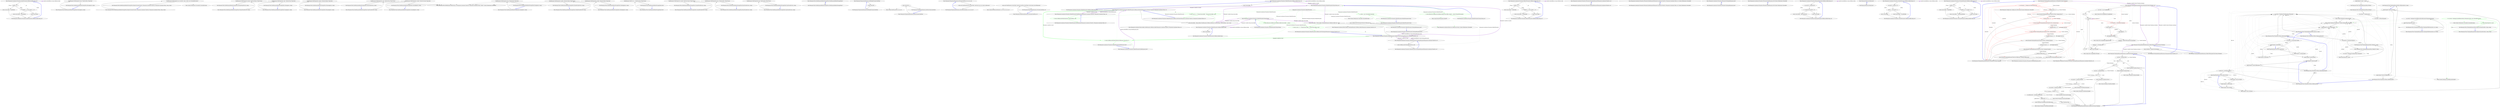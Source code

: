 digraph  {
n0 [cluster="Humanizer.Localisation.Formatters.ArabicFormatter.GetResourceKey(string, int)", label="Entry Humanizer.Localisation.Formatters.ArabicFormatter.GetResourceKey(string, int)", span="7-7"];
n1 [cluster="Humanizer.Localisation.Formatters.ArabicFormatter.GetResourceKey(string, int)", label="number == 2", span="10-10"];
n2 [cluster="Humanizer.Localisation.Formatters.ArabicFormatter.GetResourceKey(string, int)", label="return resourceKey + DualPostfix;", span="11-11"];
n3 [cluster="Humanizer.Localisation.Formatters.ArabicFormatter.GetResourceKey(string, int)", label="number >= 3 && number <= 10", span="14-14"];
n4 [cluster="Humanizer.Localisation.Formatters.ArabicFormatter.GetResourceKey(string, int)", label="return resourceKey + PluralPostfix;", span="15-15"];
n5 [cluster="Humanizer.Localisation.Formatters.ArabicFormatter.GetResourceKey(string, int)", label="return resourceKey;", span="17-17"];
n6 [cluster="Humanizer.Localisation.Formatters.ArabicFormatter.GetResourceKey(string, int)", label="Exit Humanizer.Localisation.Formatters.ArabicFormatter.GetResourceKey(string, int)", span="7-7"];
m1_5 [cluster="Humanizer.Tests.DateHumanize.Verify(string, int, Humanizer.Localisation.TimeUnit, Humanizer.Localisation.Tense, double?, System.Globalization.CultureInfo)", file="DateHumanizeDefaultStrategyTests.cs", label="Entry Humanizer.Tests.DateHumanize.Verify(string, int, Humanizer.Localisation.TimeUnit, Humanizer.Localisation.Tense, double?, System.Globalization.CultureInfo)", span="30-30"];
m1_0 [cluster="Humanizer.Tests.DateHumanizeDefaultStrategyTests.DateHumanizeDefaultStrategyTests()", file="DateHumanizeDefaultStrategyTests.cs", label="Entry Humanizer.Tests.DateHumanizeDefaultStrategyTests.DateHumanizeDefaultStrategyTests()", span="9-9"];
m1_1 [cluster="Humanizer.Tests.DateHumanizeDefaultStrategyTests.DateHumanizeDefaultStrategyTests()", file="DateHumanizeDefaultStrategyTests.cs", label="Exit Humanizer.Tests.DateHumanizeDefaultStrategyTests.DateHumanizeDefaultStrategyTests()", span="9-9"];
m1_15 [cluster="Humanizer.Tests.DateHumanizeDefaultStrategyTests.HoursAgo(int, string)", file="DateHumanizeDefaultStrategyTests.cs", label="Entry Humanizer.Tests.DateHumanizeDefaultStrategyTests.HoursAgo(int, string)", span="65-65"];
m1_16 [cluster="Humanizer.Tests.DateHumanizeDefaultStrategyTests.HoursAgo(int, string)", file="DateHumanizeDefaultStrategyTests.cs", label="DateHumanize.Verify(expected, hours, TimeUnit.Hour, Tense.Past)", span="67-67"];
m1_17 [cluster="Humanizer.Tests.DateHumanizeDefaultStrategyTests.HoursAgo(int, string)", file="DateHumanizeDefaultStrategyTests.cs", label="Exit Humanizer.Tests.DateHumanizeDefaultStrategyTests.HoursAgo(int, string)", span="65-65"];
m1_42 [cluster="Humanizer.Tests.DateHumanizeDefaultStrategyTests.ExplicitCultureIsUsed(int, Humanizer.Localisation.TimeUnit, Humanizer.Localisation.Tense, string, string)", file="DateHumanizeDefaultStrategyTests.cs", label="Entry Humanizer.Tests.DateHumanizeDefaultStrategyTests.ExplicitCultureIsUsed(int, Humanizer.Localisation.TimeUnit, Humanizer.Localisation.Tense, string, string)", span="146-146"];
m1_43 [cluster="Humanizer.Tests.DateHumanizeDefaultStrategyTests.ExplicitCultureIsUsed(int, Humanizer.Localisation.TimeUnit, Humanizer.Localisation.Tense, string, string)", file="DateHumanizeDefaultStrategyTests.cs", label="DateHumanize.Verify(expected, unit, timeUnit, tense, culture: new CultureInfo(culture))", span="148-148"];
m1_44 [cluster="Humanizer.Tests.DateHumanizeDefaultStrategyTests.ExplicitCultureIsUsed(int, Humanizer.Localisation.TimeUnit, Humanizer.Localisation.Tense, string, string)", file="DateHumanizeDefaultStrategyTests.cs", label="Exit Humanizer.Tests.DateHumanizeDefaultStrategyTests.ExplicitCultureIsUsed(int, Humanizer.Localisation.TimeUnit, Humanizer.Localisation.Tense, string, string)", span="146-146"];
m1_12 [cluster="Humanizer.Tests.DateHumanizeDefaultStrategyTests.MinutesFromNow(int, string)", file="DateHumanizeDefaultStrategyTests.cs", label="Entry Humanizer.Tests.DateHumanizeDefaultStrategyTests.MinutesFromNow(int, string)", span="55-55"];
m1_13 [cluster="Humanizer.Tests.DateHumanizeDefaultStrategyTests.MinutesFromNow(int, string)", file="DateHumanizeDefaultStrategyTests.cs", label="DateHumanize.Verify(expected, minutes, TimeUnit.Minute, Tense.Future)", span="57-57"];
m1_14 [cluster="Humanizer.Tests.DateHumanizeDefaultStrategyTests.MinutesFromNow(int, string)", file="DateHumanizeDefaultStrategyTests.cs", label="Exit Humanizer.Tests.DateHumanizeDefaultStrategyTests.MinutesFromNow(int, string)", span="55-55"];
m1_33 [cluster="Humanizer.Tests.DateHumanizeDefaultStrategyTests.YearsAgo(int, string)", file="DateHumanizeDefaultStrategyTests.cs", label="Entry Humanizer.Tests.DateHumanizeDefaultStrategyTests.YearsAgo(int, string)", span="123-123"];
m1_34 [cluster="Humanizer.Tests.DateHumanizeDefaultStrategyTests.YearsAgo(int, string)", file="DateHumanizeDefaultStrategyTests.cs", label="DateHumanize.Verify(expected, years, TimeUnit.Year, Tense.Past)", span="125-125"];
m1_35 [cluster="Humanizer.Tests.DateHumanizeDefaultStrategyTests.YearsAgo(int, string)", file="DateHumanizeDefaultStrategyTests.cs", label="Exit Humanizer.Tests.DateHumanizeDefaultStrategyTests.YearsAgo(int, string)", span="123-123"];
m1_9 [cluster="Humanizer.Tests.DateHumanizeDefaultStrategyTests.MinutesAgo(int, string)", file="DateHumanizeDefaultStrategyTests.cs", label="Entry Humanizer.Tests.DateHumanizeDefaultStrategyTests.MinutesAgo(int, string)", span="43-43"];
m1_10 [cluster="Humanizer.Tests.DateHumanizeDefaultStrategyTests.MinutesAgo(int, string)", file="DateHumanizeDefaultStrategyTests.cs", label="DateHumanize.Verify(expected, minutes, TimeUnit.Minute, Tense.Past)", span="45-45"];
m1_11 [cluster="Humanizer.Tests.DateHumanizeDefaultStrategyTests.MinutesAgo(int, string)", file="DateHumanizeDefaultStrategyTests.cs", label="Exit Humanizer.Tests.DateHumanizeDefaultStrategyTests.MinutesAgo(int, string)", span="43-43"];
m1_36 [cluster="Humanizer.Tests.DateHumanizeDefaultStrategyTests.YearsFromNow(int, string)", file="DateHumanizeDefaultStrategyTests.cs", label="Entry Humanizer.Tests.DateHumanizeDefaultStrategyTests.YearsFromNow(int, string)", span="131-131"];
m1_37 [cluster="Humanizer.Tests.DateHumanizeDefaultStrategyTests.YearsFromNow(int, string)", file="DateHumanizeDefaultStrategyTests.cs", label="DateHumanize.Verify(expected, years, TimeUnit.Year, Tense.Future)", span="133-133"];
m1_38 [cluster="Humanizer.Tests.DateHumanizeDefaultStrategyTests.YearsFromNow(int, string)", file="DateHumanizeDefaultStrategyTests.cs", label="Exit Humanizer.Tests.DateHumanizeDefaultStrategyTests.YearsFromNow(int, string)", span="131-131"];
m1_2 [cluster="Humanizer.Tests.DateHumanizeDefaultStrategyTests.SecondsAgo(int, string)", file="DateHumanizeDefaultStrategyTests.cs", label="Entry Humanizer.Tests.DateHumanizeDefaultStrategyTests.SecondsAgo(int, string)", span="19-19"];
m1_3 [cluster="Humanizer.Tests.DateHumanizeDefaultStrategyTests.SecondsAgo(int, string)", file="DateHumanizeDefaultStrategyTests.cs", label="DateHumanize.Verify(expected, seconds, TimeUnit.Second, Tense.Past)", span="21-21"];
m1_4 [cluster="Humanizer.Tests.DateHumanizeDefaultStrategyTests.SecondsAgo(int, string)", file="DateHumanizeDefaultStrategyTests.cs", label="Exit Humanizer.Tests.DateHumanizeDefaultStrategyTests.SecondsAgo(int, string)", span="19-19"];
m1_21 [cluster="Humanizer.Tests.DateHumanizeDefaultStrategyTests.DaysAgo(int, string)", file="DateHumanizeDefaultStrategyTests.cs", label="Entry Humanizer.Tests.DateHumanizeDefaultStrategyTests.DaysAgo(int, string)", span="85-85"];
m1_22 [cluster="Humanizer.Tests.DateHumanizeDefaultStrategyTests.DaysAgo(int, string)", file="DateHumanizeDefaultStrategyTests.cs", label="DateHumanize.Verify(expected, days, TimeUnit.Day, Tense.Past)", span="87-87"];
m1_23 [cluster="Humanizer.Tests.DateHumanizeDefaultStrategyTests.DaysAgo(int, string)", file="DateHumanizeDefaultStrategyTests.cs", label="Exit Humanizer.Tests.DateHumanizeDefaultStrategyTests.DaysAgo(int, string)", span="85-85"];
m1_30 [cluster="Humanizer.Tests.DateHumanizeDefaultStrategyTests.MonthsFromNow(int, string)", file="DateHumanizeDefaultStrategyTests.cs", label="Entry Humanizer.Tests.DateHumanizeDefaultStrategyTests.MonthsFromNow(int, string)", span="115-115"];
m1_31 [cluster="Humanizer.Tests.DateHumanizeDefaultStrategyTests.MonthsFromNow(int, string)", file="DateHumanizeDefaultStrategyTests.cs", label="DateHumanize.Verify(expected, months, TimeUnit.Month, Tense.Future)", span="117-117"];
m1_32 [cluster="Humanizer.Tests.DateHumanizeDefaultStrategyTests.MonthsFromNow(int, string)", file="DateHumanizeDefaultStrategyTests.cs", label="Exit Humanizer.Tests.DateHumanizeDefaultStrategyTests.MonthsFromNow(int, string)", span="115-115"];
m1_27 [cluster="Humanizer.Tests.DateHumanizeDefaultStrategyTests.MonthsAgo(int, string)", file="DateHumanizeDefaultStrategyTests.cs", label="Entry Humanizer.Tests.DateHumanizeDefaultStrategyTests.MonthsAgo(int, string)", span="105-105"];
m1_28 [cluster="Humanizer.Tests.DateHumanizeDefaultStrategyTests.MonthsAgo(int, string)", file="DateHumanizeDefaultStrategyTests.cs", label="DateHumanize.Verify(expected, months, TimeUnit.Month, Tense.Past)", span="107-107"];
m1_29 [cluster="Humanizer.Tests.DateHumanizeDefaultStrategyTests.MonthsAgo(int, string)", file="DateHumanizeDefaultStrategyTests.cs", label="Exit Humanizer.Tests.DateHumanizeDefaultStrategyTests.MonthsAgo(int, string)", span="105-105"];
m1_39 [cluster="Humanizer.Tests.DateHumanizeDefaultStrategyTests.Now()", file="DateHumanizeDefaultStrategyTests.cs", label="Entry Humanizer.Tests.DateHumanizeDefaultStrategyTests.Now()", span="137-137"];
m1_40 [cluster="Humanizer.Tests.DateHumanizeDefaultStrategyTests.Now()", file="DateHumanizeDefaultStrategyTests.cs", label="DateHumanize.Verify(''now'', 0, TimeUnit.Year, Tense.Future)", span="139-139"];
m1_41 [cluster="Humanizer.Tests.DateHumanizeDefaultStrategyTests.Now()", file="DateHumanizeDefaultStrategyTests.cs", label="Exit Humanizer.Tests.DateHumanizeDefaultStrategyTests.Now()", span="137-137"];
m1_6 [cluster="Humanizer.Tests.DateHumanizeDefaultStrategyTests.SecondsFromNow(int, string)", file="DateHumanizeDefaultStrategyTests.cs", label="Entry Humanizer.Tests.DateHumanizeDefaultStrategyTests.SecondsFromNow(int, string)", span="29-29"];
m1_7 [cluster="Humanizer.Tests.DateHumanizeDefaultStrategyTests.SecondsFromNow(int, string)", file="DateHumanizeDefaultStrategyTests.cs", label="DateHumanize.Verify(expected, seconds, TimeUnit.Second, Tense.Future)", span="31-31"];
m1_8 [cluster="Humanizer.Tests.DateHumanizeDefaultStrategyTests.SecondsFromNow(int, string)", file="DateHumanizeDefaultStrategyTests.cs", label="Exit Humanizer.Tests.DateHumanizeDefaultStrategyTests.SecondsFromNow(int, string)", span="29-29"];
m1_18 [cluster="Humanizer.Tests.DateHumanizeDefaultStrategyTests.HoursFromNow(int, string)", file="DateHumanizeDefaultStrategyTests.cs", label="Entry Humanizer.Tests.DateHumanizeDefaultStrategyTests.HoursFromNow(int, string)", span="75-75"];
m1_19 [cluster="Humanizer.Tests.DateHumanizeDefaultStrategyTests.HoursFromNow(int, string)", file="DateHumanizeDefaultStrategyTests.cs", label="DateHumanize.Verify(expected, hours, TimeUnit.Hour, Tense.Future)", span="77-77"];
m1_20 [cluster="Humanizer.Tests.DateHumanizeDefaultStrategyTests.HoursFromNow(int, string)", file="DateHumanizeDefaultStrategyTests.cs", label="Exit Humanizer.Tests.DateHumanizeDefaultStrategyTests.HoursFromNow(int, string)", span="75-75"];
m1_45 [cluster="System.Globalization.CultureInfo.CultureInfo(string)", file="DateHumanizeDefaultStrategyTests.cs", label="Entry System.Globalization.CultureInfo.CultureInfo(string)", span="0-0"];
m1_24 [cluster="Humanizer.Tests.DateHumanizeDefaultStrategyTests.DaysFromNow(int, string)", file="DateHumanizeDefaultStrategyTests.cs", label="Entry Humanizer.Tests.DateHumanizeDefaultStrategyTests.DaysFromNow(int, string)", span="95-95"];
m1_25 [cluster="Humanizer.Tests.DateHumanizeDefaultStrategyTests.DaysFromNow(int, string)", file="DateHumanizeDefaultStrategyTests.cs", label="DateHumanize.Verify(expected, days, TimeUnit.Day, Tense.Future)", span="97-97"];
m1_26 [cluster="Humanizer.Tests.DateHumanizeDefaultStrategyTests.DaysFromNow(int, string)", file="DateHumanizeDefaultStrategyTests.cs", label="Exit Humanizer.Tests.DateHumanizeDefaultStrategyTests.DaysFromNow(int, string)", span="95-95"];
m2_4 [cluster="Humanizer.PrepositionsExtensions.AtMidnight(System.DateTime)", file="DefaultDateTimeHumanizeStrategy.cs", label="Entry Humanizer.PrepositionsExtensions.AtMidnight(System.DateTime)", span="15-15"];
m2_5 [cluster="Humanizer.PrepositionsExtensions.AtMidnight(System.DateTime)", file="DefaultDateTimeHumanizeStrategy.cs", label="return date.At(0);", span="17-17"];
m2_6 [cluster="Humanizer.PrepositionsExtensions.AtMidnight(System.DateTime)", file="DefaultDateTimeHumanizeStrategy.cs", label="Exit Humanizer.PrepositionsExtensions.AtMidnight(System.DateTime)", span="15-15"];
m2_8 [cluster="Humanizer.PrepositionsExtensions.AtNoon(System.DateTime)", file="DefaultDateTimeHumanizeStrategy.cs", label="Entry Humanizer.PrepositionsExtensions.AtNoon(System.DateTime)", span="25-25"];
m2_9 [cluster="Humanizer.PrepositionsExtensions.AtNoon(System.DateTime)", file="DefaultDateTimeHumanizeStrategy.cs", label="return date.At(12);", span="27-27"];
m2_10 [cluster="Humanizer.PrepositionsExtensions.AtNoon(System.DateTime)", file="DefaultDateTimeHumanizeStrategy.cs", label="Exit Humanizer.PrepositionsExtensions.AtNoon(System.DateTime)", span="25-25"];
m2_7 [cluster="System.DateTime.At(int, int, int, int)", file="DefaultDateTimeHumanizeStrategy.cs", label="Entry System.DateTime.At(int, int, int, int)", span="5-5"];
m2_0 [cluster="Humanizer.PrepositionsExtensions.At(System.DateTime, int, int, int, int)", file="DefaultDateTimeHumanizeStrategy.cs", label="Entry Humanizer.PrepositionsExtensions.At(System.DateTime, int, int, int, int)", span="5-5"];
m2_1 [cluster="Humanizer.PrepositionsExtensions.At(System.DateTime, int, int, int, int)", file="DefaultDateTimeHumanizeStrategy.cs", label="return new DateTime(date.Year, date.Month, date.Day, hour, min, second, millisecond);", span="7-7"];
m2_2 [cluster="Humanizer.PrepositionsExtensions.At(System.DateTime, int, int, int, int)", file="DefaultDateTimeHumanizeStrategy.cs", label="Exit Humanizer.PrepositionsExtensions.At(System.DateTime, int, int, int, int)", span="5-5"];
m2_11 [cluster="Humanizer.PrepositionsExtensions.In(System.DateTime, int)", file="DefaultDateTimeHumanizeStrategy.cs", label="Entry Humanizer.PrepositionsExtensions.In(System.DateTime, int)", span="36-36"];
m2_12 [cluster="Humanizer.PrepositionsExtensions.In(System.DateTime, int)", file="DefaultDateTimeHumanizeStrategy.cs", label="return new DateTime(year, date.Month, date.Day, date.Hour, date.Minute, date.Second, date.Millisecond);", span="38-38"];
m2_13 [cluster="Humanizer.PrepositionsExtensions.In(System.DateTime, int)", file="DefaultDateTimeHumanizeStrategy.cs", label="Exit Humanizer.PrepositionsExtensions.In(System.DateTime, int)", span="36-36"];
m2_3 [cluster="System.DateTime.DateTime(int, int, int, int, int, int, int)", file="DefaultDateTimeHumanizeStrategy.cs", label="Entry System.DateTime.DateTime(int, int, int, int, int, int, int)", span="0-0"];
m3_34 [cluster="Humanizer.Localisation.Formatters.DefaultFormatter.GetResourceKey(string, int)", file="DefaultFormatter.cs", label="Entry Humanizer.Localisation.Formatters.DefaultFormatter.GetResourceKey(string, int)", span="100-100"];
m3_36 [cluster="Humanizer.Localisation.Formatters.DefaultFormatter.GetResourceKey(string, int)", file="DefaultFormatter.cs", label="return resourceKey;", span="102-102"];
m3_37 [cluster="Humanizer.Localisation.Formatters.DefaultFormatter.GetResourceKey(string, int)", file="DefaultFormatter.cs", label="Exit Humanizer.Localisation.Formatters.DefaultFormatter.GetResourceKey(string, int)", span="100-100"];
m3_0 [cluster="Humanizer.Localisation.Formatters.DefaultFormatter.DefaultFormatter(string)", file="DefaultFormatter.cs", label="Entry Humanizer.Localisation.Formatters.DefaultFormatter.DefaultFormatter(string)", span="15-15"];
m3_1 [cluster="Humanizer.Localisation.Formatters.DefaultFormatter.DefaultFormatter(string)", color=green, community=0, file="DefaultFormatter.cs", label="0: _culture = new CultureInfo(localeCode)", span="17-17"];
m3_2 [cluster="Humanizer.Localisation.Formatters.DefaultFormatter.DefaultFormatter(string)", file="DefaultFormatter.cs", label="Exit Humanizer.Localisation.Formatters.DefaultFormatter.DefaultFormatter(string)", span="15-15"];
m3_7 [cluster="Humanizer.Localisation.Formatters.DefaultFormatter.GetResourceForDate(Humanizer.Localisation.TimeUnit, Humanizer.Localisation.Tense, int)", file="DefaultFormatter.cs", label="Entry Humanizer.Localisation.Formatters.DefaultFormatter.GetResourceForDate(Humanizer.Localisation.TimeUnit, Humanizer.Localisation.Tense, int)", span="61-61"];
m3_19 [cluster="Humanizer.Localisation.Formatters.DefaultFormatter.GetResourceForDate(Humanizer.Localisation.TimeUnit, Humanizer.Localisation.Tense, int)", color=green, community=0, file="DefaultFormatter.cs", label="0: return count == 1 ? Format(resourceKey) : Format(resourceKey, count);", span="64-64"];
m3_18 [cluster="Humanizer.Localisation.Formatters.DefaultFormatter.GetResourceForDate(Humanizer.Localisation.TimeUnit, Humanizer.Localisation.Tense, int)", file="DefaultFormatter.cs", label="string resourceKey = ResourceKeys.DateHumanize.GetResourceKey(unit, timeUnitTense: timeUnitTense, count: count)", span="63-63"];
m3_20 [cluster="Humanizer.Localisation.Formatters.DefaultFormatter.GetResourceForDate(Humanizer.Localisation.TimeUnit, Humanizer.Localisation.Tense, int)", file="DefaultFormatter.cs", label="Exit Humanizer.Localisation.Formatters.DefaultFormatter.GetResourceForDate(Humanizer.Localisation.TimeUnit, Humanizer.Localisation.Tense, int)", span="61-61"];
m3_8 [cluster="Humanizer.Localisation.Formatters.DefaultFormatter.DateHumanize(Humanizer.Localisation.TimeUnit, Humanizer.Localisation.Tense, int)", file="DefaultFormatter.cs", label="Entry Humanizer.Localisation.Formatters.DefaultFormatter.DateHumanize(Humanizer.Localisation.TimeUnit, Humanizer.Localisation.Tense, int)", span="36-36"];
m3_9 [cluster="Humanizer.Localisation.Formatters.DefaultFormatter.DateHumanize(Humanizer.Localisation.TimeUnit, Humanizer.Localisation.Tense, int)", color=green, community=0, file="DefaultFormatter.cs", label="0: return GetResourceForDate(timeUnit, timeUnitTense, unit);", span="38-38"];
m3_10 [cluster="Humanizer.Localisation.Formatters.DefaultFormatter.DateHumanize(Humanizer.Localisation.TimeUnit, Humanizer.Localisation.Tense, int)", file="DefaultFormatter.cs", label="Exit Humanizer.Localisation.Formatters.DefaultFormatter.DateHumanize(Humanizer.Localisation.TimeUnit, Humanizer.Localisation.Tense, int)", span="36-36"];
m3_21 [cluster="Humanizer.Localisation.ResourceKeys.DateHumanize.GetResourceKey(Humanizer.Localisation.TimeUnit, Humanizer.Localisation.Tense, int)", file="DefaultFormatter.cs", label="Entry Humanizer.Localisation.ResourceKeys.DateHumanize.GetResourceKey(Humanizer.Localisation.TimeUnit, Humanizer.Localisation.Tense, int)", span="30-30"];
m3_15 [cluster="Humanizer.Localisation.Formatters.DefaultFormatter.TimeSpanHumanize(Humanizer.Localisation.TimeUnit, int)", file="DefaultFormatter.cs", label="Entry Humanizer.Localisation.Formatters.DefaultFormatter.TimeSpanHumanize(Humanizer.Localisation.TimeUnit, int)", span="56-56"];
m3_16 [cluster="Humanizer.Localisation.Formatters.DefaultFormatter.TimeSpanHumanize(Humanizer.Localisation.TimeUnit, int)", file="DefaultFormatter.cs", label="return GetResourceForTimeSpan(timeUnit, unit);", span="58-58"];
m3_17 [cluster="Humanizer.Localisation.Formatters.DefaultFormatter.TimeSpanHumanize(Humanizer.Localisation.TimeUnit, int)", file="DefaultFormatter.cs", label="Exit Humanizer.Localisation.Formatters.DefaultFormatter.TimeSpanHumanize(Humanizer.Localisation.TimeUnit, int)", span="56-56"];
m3_23 [cluster="Humanizer.Localisation.Formatters.DefaultFormatter.Format(string, int)", file="DefaultFormatter.cs", label="Entry Humanizer.Localisation.Formatters.DefaultFormatter.Format(string, int)", span="89-89"];
m3_32 [cluster="Humanizer.Localisation.Formatters.DefaultFormatter.Format(string, int)", color=green, community=0, file="DefaultFormatter.cs", label="0: return Resources.GetResource(GetResourceKey(resourceKey, number), _culture).FormatWith(number);", span="91-91"];
m3_33 [cluster="Humanizer.Localisation.Formatters.DefaultFormatter.Format(string, int)", file="DefaultFormatter.cs", label="Exit Humanizer.Localisation.Formatters.DefaultFormatter.Format(string, int)", span="89-89"];
m3_14 [cluster="Humanizer.Localisation.Formatters.DefaultFormatter.GetResourceForTimeSpan(Humanizer.Localisation.TimeUnit, int)", file="DefaultFormatter.cs", label="Entry Humanizer.Localisation.Formatters.DefaultFormatter.GetResourceForTimeSpan(Humanizer.Localisation.TimeUnit, int)", span="67-67"];
m3_25 [cluster="Humanizer.Localisation.Formatters.DefaultFormatter.GetResourceForTimeSpan(Humanizer.Localisation.TimeUnit, int)", color=green, community=0, file="DefaultFormatter.cs", label="0: return count == 1 ? Format(resourceKey) : Format(resourceKey, count);", span="70-70"];
m3_24 [cluster="Humanizer.Localisation.Formatters.DefaultFormatter.GetResourceForTimeSpan(Humanizer.Localisation.TimeUnit, int)", file="DefaultFormatter.cs", label="string resourceKey = ResourceKeys.TimeSpanHumanize.GetResourceKey(unit, count)", span="69-69"];
m3_26 [cluster="Humanizer.Localisation.Formatters.DefaultFormatter.GetResourceForTimeSpan(Humanizer.Localisation.TimeUnit, int)", file="DefaultFormatter.cs", label="Exit Humanizer.Localisation.Formatters.DefaultFormatter.GetResourceForTimeSpan(Humanizer.Localisation.TimeUnit, int)", span="67-67"];
m3_35 [cluster="string.FormatWith(params object[])", file="DefaultFormatter.cs", label="Entry string.FormatWith(params object[])", span="15-15"];
m3_22 [cluster="Humanizer.Localisation.Formatters.DefaultFormatter.Format(string)", file="DefaultFormatter.cs", label="Entry Humanizer.Localisation.Formatters.DefaultFormatter.Format(string)", span="78-78"];
m3_28 [cluster="Humanizer.Localisation.Formatters.DefaultFormatter.Format(string)", color=green, community=0, file="DefaultFormatter.cs", label="0: return Resources.GetResource(GetResourceKey(resourceKey), _culture);", span="80-80"];
m3_29 [cluster="Humanizer.Localisation.Formatters.DefaultFormatter.Format(string)", file="DefaultFormatter.cs", label="Exit Humanizer.Localisation.Formatters.DefaultFormatter.Format(string)", span="78-78"];
m3_27 [cluster="Humanizer.Localisation.ResourceKeys.TimeSpanHumanize.GetResourceKey(Humanizer.Localisation.TimeUnit, int)", file="DefaultFormatter.cs", label="Entry Humanizer.Localisation.ResourceKeys.TimeSpanHumanize.GetResourceKey(Humanizer.Localisation.TimeUnit, int)", span="22-22"];
m3_30 [cluster="Humanizer.Localisation.Formatters.DefaultFormatter.GetResourceKey(string)", file="DefaultFormatter.cs", label="Entry Humanizer.Localisation.Formatters.DefaultFormatter.GetResourceKey(string)", span="110-110"];
m3_38 [cluster="Humanizer.Localisation.Formatters.DefaultFormatter.GetResourceKey(string)", file="DefaultFormatter.cs", label="return resourceKey;", span="112-112"];
m3_39 [cluster="Humanizer.Localisation.Formatters.DefaultFormatter.GetResourceKey(string)", file="DefaultFormatter.cs", label="Exit Humanizer.Localisation.Formatters.DefaultFormatter.GetResourceKey(string)", span="110-110"];
m3_31 [cluster="Humanizer.Localisation.Resources.GetResource(string, System.Globalization.CultureInfo)", file="DefaultFormatter.cs", label="Entry Humanizer.Localisation.Resources.GetResource(string, System.Globalization.CultureInfo)", span="18-18"];
m3_11 [cluster="Humanizer.Localisation.Formatters.DefaultFormatter.TimeSpanHumanize_Zero()", file="DefaultFormatter.cs", label="Entry Humanizer.Localisation.Formatters.DefaultFormatter.TimeSpanHumanize_Zero()", span="45-45"];
m3_12 [cluster="Humanizer.Localisation.Formatters.DefaultFormatter.TimeSpanHumanize_Zero()", file="DefaultFormatter.cs", label="return GetResourceForTimeSpan(TimeUnit.Millisecond, 0);", span="47-47"];
m3_13 [cluster="Humanizer.Localisation.Formatters.DefaultFormatter.TimeSpanHumanize_Zero()", file="DefaultFormatter.cs", label="Exit Humanizer.Localisation.Formatters.DefaultFormatter.TimeSpanHumanize_Zero()", span="45-45"];
m3_4 [cluster="Humanizer.Localisation.Formatters.DefaultFormatter.DateHumanize_Now()", file="DefaultFormatter.cs", label="Entry Humanizer.Localisation.Formatters.DefaultFormatter.DateHumanize_Now()", span="24-24"];
m3_5 [cluster="Humanizer.Localisation.Formatters.DefaultFormatter.DateHumanize_Now()", color=green, community=0, file="DefaultFormatter.cs", label="0: return GetResourceForDate(TimeUnit.Millisecond, Tense.Past, 0);", span="26-26"];
m3_6 [cluster="Humanizer.Localisation.Formatters.DefaultFormatter.DateHumanize_Now()", file="DefaultFormatter.cs", label="Exit Humanizer.Localisation.Formatters.DefaultFormatter.DateHumanize_Now()", span="24-24"];
m3_3 [cluster="System.Globalization.CultureInfo.CultureInfo(string)", file="DefaultFormatter.cs", label="Entry System.Globalization.CultureInfo.CultureInfo(string)", span="0-0"];
m3_40 [file="DefaultFormatter.cs", label="Humanizer.Localisation.Formatters.DefaultFormatter", span=""];
m4_0 [cluster="Humanizer.Localisation.Formatters.HebrewFormatter.GetResourceKey(string, int)", file="HebrewFormatter.cs", label="Entry Humanizer.Localisation.Formatters.HebrewFormatter.GetResourceKey(string, int)", span="7-7"];
m4_1 [cluster="Humanizer.Localisation.Formatters.HebrewFormatter.GetResourceKey(string, int)", file="HebrewFormatter.cs", label="number == 2", span="10-10"];
m4_2 [cluster="Humanizer.Localisation.Formatters.HebrewFormatter.GetResourceKey(string, int)", file="HebrewFormatter.cs", label="return resourceKey + DualPostfix;", span="11-11"];
m4_3 [cluster="Humanizer.Localisation.Formatters.HebrewFormatter.GetResourceKey(string, int)", file="HebrewFormatter.cs", label="number >= 3 && number <= 10", span="15-15"];
m4_4 [cluster="Humanizer.Localisation.Formatters.HebrewFormatter.GetResourceKey(string, int)", file="HebrewFormatter.cs", label="return resourceKey + PluralPostfix;", span="16-16"];
m4_5 [cluster="Humanizer.Localisation.Formatters.HebrewFormatter.GetResourceKey(string, int)", file="HebrewFormatter.cs", label="return resourceKey;", span="18-18"];
m4_6 [cluster="Humanizer.Localisation.Formatters.HebrewFormatter.GetResourceKey(string, int)", file="HebrewFormatter.cs", label="Exit Humanizer.Localisation.Formatters.HebrewFormatter.GetResourceKey(string, int)", span="7-7"];
m5_6 [cluster="Humanizer.Localisation.Formatters.IFormatter.TimeSpanHumanize(Humanizer.Localisation.TimeUnit, int)", file="IFormatter.cs", label="Entry Humanizer.Localisation.Formatters.IFormatter.TimeSpanHumanize(Humanizer.Localisation.TimeUnit, int)", span="40-40"];
m5_7 [cluster="Humanizer.Localisation.Formatters.IFormatter.TimeSpanHumanize(Humanizer.Localisation.TimeUnit, int)", file="IFormatter.cs", label="Exit Humanizer.Localisation.Formatters.IFormatter.TimeSpanHumanize(Humanizer.Localisation.TimeUnit, int)", span="40-40"];
m5_2 [cluster="Humanizer.Localisation.Formatters.IFormatter.DateHumanize(Humanizer.Localisation.TimeUnit, Humanizer.Localisation.Tense, int, System.Globalization.CultureInfo)", file="IFormatter.cs", label="Entry Humanizer.Localisation.Formatters.IFormatter.DateHumanize(Humanizer.Localisation.TimeUnit, Humanizer.Localisation.Tense, int, System.Globalization.CultureInfo)", span="26-26"];
m5_3 [cluster="Humanizer.Localisation.Formatters.IFormatter.DateHumanize(Humanizer.Localisation.TimeUnit, Humanizer.Localisation.Tense, int, System.Globalization.CultureInfo)", file="IFormatter.cs", label="Exit Humanizer.Localisation.Formatters.IFormatter.DateHumanize(Humanizer.Localisation.TimeUnit, Humanizer.Localisation.Tense, int, System.Globalization.CultureInfo)", span="26-26"];
m5_4 [cluster="Humanizer.Localisation.Formatters.IFormatter.TimeSpanHumanize_Zero()", file="IFormatter.cs", label="Entry Humanizer.Localisation.Formatters.IFormatter.TimeSpanHumanize_Zero()", span="32-32"];
m5_5 [cluster="Humanizer.Localisation.Formatters.IFormatter.TimeSpanHumanize_Zero()", file="IFormatter.cs", label="Exit Humanizer.Localisation.Formatters.IFormatter.TimeSpanHumanize_Zero()", span="32-32"];
m5_0 [cluster="Humanizer.Localisation.Formatters.IFormatter.DateHumanize_Now(System.Globalization.CultureInfo)", file="IFormatter.cs", label="Entry Humanizer.Localisation.Formatters.IFormatter.DateHumanize_Now(System.Globalization.CultureInfo)", span="16-16"];
m5_1 [cluster="Humanizer.Localisation.Formatters.IFormatter.DateHumanize_Now(System.Globalization.CultureInfo)", file="IFormatter.cs", label="Exit Humanizer.Localisation.Formatters.IFormatter.DateHumanize_Now(System.Globalization.CultureInfo)", span="16-16"];
m6_0 [cluster="Humanizer.Localisation.Formatters.RomanianFormatter.GetResourceKey(string, int)", file="RomanianFormatter.cs", label="Entry Humanizer.Localisation.Formatters.RomanianFormatter.GetResourceKey(string, int)", span="6-6"];
m6_1 [cluster="Humanizer.Localisation.Formatters.RomanianFormatter.GetResourceKey(string, int)", file="RomanianFormatter.cs", label="var mod100 = number%100", span="8-8"];
m6_3 [cluster="Humanizer.Localisation.Formatters.RomanianFormatter.GetResourceKey(string, int)", file="RomanianFormatter.cs", label="return resourceKey;", span="12-12"];
m6_4 [cluster="Humanizer.Localisation.Formatters.RomanianFormatter.GetResourceKey(string, int)", file="RomanianFormatter.cs", label="return resourceKey + Above20PostFix;", span="15-15"];
m6_2 [cluster="Humanizer.Localisation.Formatters.RomanianFormatter.GetResourceKey(string, int)", file="RomanianFormatter.cs", label="0 < mod100 && mod100 < 20", span="10-10"];
m6_5 [cluster="Humanizer.Localisation.Formatters.RomanianFormatter.GetResourceKey(string, int)", file="RomanianFormatter.cs", label="Exit Humanizer.Localisation.Formatters.RomanianFormatter.GetResourceKey(string, int)", span="6-6"];
m7_0 [cluster="Humanizer.Resources.Resources()", file="RussianFormatter.cs", label="Entry Humanizer.Resources.Resources()", span="31-31"];
m7_1 [cluster="Humanizer.Resources.Resources()", file="RussianFormatter.cs", label="Exit Humanizer.Resources.Resources()", span="31-31"];
m8_0 [cluster="Humanizer.Localisation.Formatters.SerbianFormatter.GetResourceKey(string, int)", file="SerbianFormatter.cs", label="Entry Humanizer.Localisation.Formatters.SerbianFormatter.GetResourceKey(string, int)", span="6-6"];
m8_1 [cluster="Humanizer.Localisation.Formatters.SerbianFormatter.GetResourceKey(string, int)", file="SerbianFormatter.cs", label="int mod10 = number % 10", span="8-8"];
m8_3 [cluster="Humanizer.Localisation.Formatters.SerbianFormatter.GetResourceKey(string, int)", file="SerbianFormatter.cs", label="return resourceKey + PaucalPostfix;", span="11-11"];
m8_4 [cluster="Humanizer.Localisation.Formatters.SerbianFormatter.GetResourceKey(string, int)", file="SerbianFormatter.cs", label="return resourceKey;", span="13-13"];
m8_2 [cluster="Humanizer.Localisation.Formatters.SerbianFormatter.GetResourceKey(string, int)", file="SerbianFormatter.cs", label="mod10 > 1 && mod10 < 5", span="10-10"];
m8_5 [cluster="Humanizer.Localisation.Formatters.SerbianFormatter.GetResourceKey(string, int)", file="SerbianFormatter.cs", label="Exit Humanizer.Localisation.Formatters.SerbianFormatter.GetResourceKey(string, int)", span="6-6"];
m9_0 [cluster="Humanizer.Localisation.Formatters.SlovenianFormatter.GetResourceKey(string, int)", file="SlovenianFormatter.cs", label="Entry Humanizer.Localisation.Formatters.SlovenianFormatter.GetResourceKey(string, int)", span="7-7"];
m9_1 [cluster="Humanizer.Localisation.Formatters.SlovenianFormatter.GetResourceKey(string, int)", file="SlovenianFormatter.cs", label="number == 2", span="9-9"];
m9_2 [cluster="Humanizer.Localisation.Formatters.SlovenianFormatter.GetResourceKey(string, int)", file="SlovenianFormatter.cs", label="return resourceKey + DualPostfix;", span="10-10"];
m9_3 [cluster="Humanizer.Localisation.Formatters.SlovenianFormatter.GetResourceKey(string, int)", file="SlovenianFormatter.cs", label="number == 3 || number == 4", span="13-13"];
m9_4 [cluster="Humanizer.Localisation.Formatters.SlovenianFormatter.GetResourceKey(string, int)", file="SlovenianFormatter.cs", label="return resourceKey + TrialQuadralPostfix;", span="14-14"];
m9_5 [cluster="Humanizer.Localisation.Formatters.SlovenianFormatter.GetResourceKey(string, int)", file="SlovenianFormatter.cs", label="return resourceKey;", span="16-16"];
m9_6 [cluster="Humanizer.Localisation.Formatters.SlovenianFormatter.GetResourceKey(string, int)", file="SlovenianFormatter.cs", label="Exit Humanizer.Localisation.Formatters.SlovenianFormatter.GetResourceKey(string, int)", span="7-7"];
m10_14 [cluster="Humanizer.TimeSpanHumanizeExtensions.GetTimePart(System.TimeSpan)", file="TimeSpanHumanizeExtensions.cs", label="Entry Humanizer.TimeSpanHumanizeExtensions.GetTimePart(System.TimeSpan)", span="38-38"];
m10_18 [cluster="Humanizer.TimeSpanHumanizeExtensions.GetTimePart(System.TimeSpan)", color=red, community=0, file="TimeSpanHumanizeExtensions.cs", label="1: var formatter = Configurator.GetFormatter(null)", span="40-40"];
m10_19 [cluster="Humanizer.TimeSpanHumanizeExtensions.GetTimePart(System.TimeSpan)", file="TimeSpanHumanizeExtensions.cs", label="timespan.Days >= 7", span="41-41"];
m10_20 [cluster="Humanizer.TimeSpanHumanizeExtensions.GetTimePart(System.TimeSpan)", file="TimeSpanHumanizeExtensions.cs", label="return formatter.TimeSpanHumanize(TimeUnit.Week, timespan.Days/7);", span="42-42"];
m10_22 [cluster="Humanizer.TimeSpanHumanizeExtensions.GetTimePart(System.TimeSpan)", color=red, community=0, file="TimeSpanHumanizeExtensions.cs", label="0: return formatter.TimeSpanHumanize(TimeUnit.Day, timespan.Days);", span="45-45"];
m10_24 [cluster="Humanizer.TimeSpanHumanizeExtensions.GetTimePart(System.TimeSpan)", color=red, community=0, file="TimeSpanHumanizeExtensions.cs", label="0: return formatter.TimeSpanHumanize(TimeUnit.Hour, timespan.Hours);", span="48-48"];
m10_26 [cluster="Humanizer.TimeSpanHumanizeExtensions.GetTimePart(System.TimeSpan)", file="TimeSpanHumanizeExtensions.cs", label="return formatter.TimeSpanHumanize(TimeUnit.Minute, timespan.Minutes);", span="51-51"];
m10_28 [cluster="Humanizer.TimeSpanHumanizeExtensions.GetTimePart(System.TimeSpan)", file="TimeSpanHumanizeExtensions.cs", label="return formatter.TimeSpanHumanize(TimeUnit.Second, timespan.Seconds);", span="54-54"];
m10_30 [cluster="Humanizer.TimeSpanHumanizeExtensions.GetTimePart(System.TimeSpan)", file="TimeSpanHumanizeExtensions.cs", label="return formatter.TimeSpanHumanize(TimeUnit.Millisecond, timespan.Milliseconds);", span="57-57"];
m10_31 [cluster="Humanizer.TimeSpanHumanizeExtensions.GetTimePart(System.TimeSpan)", file="TimeSpanHumanizeExtensions.cs", label="return formatter.TimeSpanHumanize_Zero();", span="59-59"];
m10_21 [cluster="Humanizer.TimeSpanHumanizeExtensions.GetTimePart(System.TimeSpan)", color=red, community=0, file="TimeSpanHumanizeExtensions.cs", label="1: timespan.Days >= 1", span="44-44"];
m10_23 [cluster="Humanizer.TimeSpanHumanizeExtensions.GetTimePart(System.TimeSpan)", file="TimeSpanHumanizeExtensions.cs", label="timespan.Hours >= 1", span="47-47"];
m10_25 [cluster="Humanizer.TimeSpanHumanizeExtensions.GetTimePart(System.TimeSpan)", file="TimeSpanHumanizeExtensions.cs", label="timespan.Minutes >= 1", span="50-50"];
m10_27 [cluster="Humanizer.TimeSpanHumanizeExtensions.GetTimePart(System.TimeSpan)", file="TimeSpanHumanizeExtensions.cs", label="timespan.Seconds >= 1", span="53-53"];
m10_29 [cluster="Humanizer.TimeSpanHumanizeExtensions.GetTimePart(System.TimeSpan)", file="TimeSpanHumanizeExtensions.cs", label="timespan.Milliseconds >= 1", span="56-56"];
m10_32 [cluster="Humanizer.TimeSpanHumanizeExtensions.GetTimePart(System.TimeSpan)", file="TimeSpanHumanizeExtensions.cs", label="Exit Humanizer.TimeSpanHumanizeExtensions.GetTimePart(System.TimeSpan)", span="38-38"];
m10_13 [cluster="System.Text.StringBuilder.StringBuilder()", file="TimeSpanHumanizeExtensions.cs", label="Entry System.Text.StringBuilder.StringBuilder()", span="0-0"];
m10_38 [cluster="Humanizer.TimeSpanHumanizeExtensions.LargestUnit(System.TimeSpan)", file="TimeSpanHumanizeExtensions.cs", label="Entry Humanizer.TimeSpanHumanizeExtensions.LargestUnit(System.TimeSpan)", span="67-67"];
m10_39 [cluster="Humanizer.TimeSpanHumanizeExtensions.LargestUnit(System.TimeSpan)", file="TimeSpanHumanizeExtensions.cs", label="var days = timeSpan.Days", span="69-69"];
m10_40 [cluster="Humanizer.TimeSpanHumanizeExtensions.LargestUnit(System.TimeSpan)", file="TimeSpanHumanizeExtensions.cs", label="days >= 7", span="70-70"];
m10_41 [cluster="Humanizer.TimeSpanHumanizeExtensions.LargestUnit(System.TimeSpan)", file="TimeSpanHumanizeExtensions.cs", label="return TimeSpan.FromDays((days/7) * 7);", span="71-71"];
m10_42 [cluster="Humanizer.TimeSpanHumanizeExtensions.LargestUnit(System.TimeSpan)", file="TimeSpanHumanizeExtensions.cs", label="days >= 1", span="72-72"];
m10_43 [cluster="Humanizer.TimeSpanHumanizeExtensions.LargestUnit(System.TimeSpan)", file="TimeSpanHumanizeExtensions.cs", label="return TimeSpan.FromDays(days);", span="73-73"];
m10_44 [cluster="Humanizer.TimeSpanHumanizeExtensions.LargestUnit(System.TimeSpan)", file="TimeSpanHumanizeExtensions.cs", label="var hours = timeSpan.Hours", span="75-75"];
m10_45 [cluster="Humanizer.TimeSpanHumanizeExtensions.LargestUnit(System.TimeSpan)", file="TimeSpanHumanizeExtensions.cs", label="hours >= 1", span="76-76"];
m10_46 [cluster="Humanizer.TimeSpanHumanizeExtensions.LargestUnit(System.TimeSpan)", file="TimeSpanHumanizeExtensions.cs", label="return TimeSpan.FromHours(hours);", span="77-77"];
m10_47 [cluster="Humanizer.TimeSpanHumanizeExtensions.LargestUnit(System.TimeSpan)", file="TimeSpanHumanizeExtensions.cs", label="var minutes = timeSpan.Minutes", span="79-79"];
m10_48 [cluster="Humanizer.TimeSpanHumanizeExtensions.LargestUnit(System.TimeSpan)", file="TimeSpanHumanizeExtensions.cs", label="minutes >= 1", span="80-80"];
m10_49 [cluster="Humanizer.TimeSpanHumanizeExtensions.LargestUnit(System.TimeSpan)", file="TimeSpanHumanizeExtensions.cs", label="return TimeSpan.FromMinutes(minutes);", span="81-81"];
m10_50 [cluster="Humanizer.TimeSpanHumanizeExtensions.LargestUnit(System.TimeSpan)", file="TimeSpanHumanizeExtensions.cs", label="var seconds = timeSpan.Seconds", span="83-83"];
m10_51 [cluster="Humanizer.TimeSpanHumanizeExtensions.LargestUnit(System.TimeSpan)", file="TimeSpanHumanizeExtensions.cs", label="seconds >= 1", span="84-84"];
m10_52 [cluster="Humanizer.TimeSpanHumanizeExtensions.LargestUnit(System.TimeSpan)", file="TimeSpanHumanizeExtensions.cs", label="return TimeSpan.FromSeconds(seconds);", span="85-85"];
m10_53 [cluster="Humanizer.TimeSpanHumanizeExtensions.LargestUnit(System.TimeSpan)", file="TimeSpanHumanizeExtensions.cs", label="var milliseconds = timeSpan.Milliseconds", span="87-87"];
m10_54 [cluster="Humanizer.TimeSpanHumanizeExtensions.LargestUnit(System.TimeSpan)", file="TimeSpanHumanizeExtensions.cs", label="milliseconds >= 1", span="88-88"];
m10_55 [cluster="Humanizer.TimeSpanHumanizeExtensions.LargestUnit(System.TimeSpan)", file="TimeSpanHumanizeExtensions.cs", label="return TimeSpan.FromMilliseconds(milliseconds);", span="89-89"];
m10_56 [cluster="Humanizer.TimeSpanHumanizeExtensions.LargestUnit(System.TimeSpan)", file="TimeSpanHumanizeExtensions.cs", label="return TimeSpan.Zero;", span="91-91"];
m10_57 [cluster="Humanizer.TimeSpanHumanizeExtensions.LargestUnit(System.TimeSpan)", file="TimeSpanHumanizeExtensions.cs", label="Exit Humanizer.TimeSpanHumanizeExtensions.LargestUnit(System.TimeSpan)", span="67-67"];
m10_60 [cluster="System.TimeSpan.FromMinutes(double)", file="TimeSpanHumanizeExtensions.cs", label="Entry System.TimeSpan.FromMinutes(double)", span="0-0"];
m10_17 [cluster="System.Text.StringBuilder.ToString()", file="TimeSpanHumanizeExtensions.cs", label="Entry System.Text.StringBuilder.ToString()", span="0-0"];
m10_35 [cluster="Humanizer.Localisation.Formatters.IFormatter.TimeSpanHumanize_Zero()", file="TimeSpanHumanizeExtensions.cs", label="Entry Humanizer.Localisation.Formatters.IFormatter.TimeSpanHumanize_Zero()", span="32-32"];
m10_15 [cluster="System.Text.StringBuilder.Append(string)", file="TimeSpanHumanizeExtensions.cs", label="Entry System.Text.StringBuilder.Append(string)", span="0-0"];
m10_61 [cluster="System.TimeSpan.FromSeconds(double)", file="TimeSpanHumanizeExtensions.cs", label="Entry System.TimeSpan.FromSeconds(double)", span="0-0"];
m10_0 [cluster="Humanizer.TimeSpanHumanizeExtensions.Humanize(System.TimeSpan, int)", file="TimeSpanHumanizeExtensions.cs", label="Entry Humanizer.TimeSpanHumanizeExtensions.Humanize(System.TimeSpan, int)", span="18-18"];
m10_1 [cluster="Humanizer.TimeSpanHumanizeExtensions.Humanize(System.TimeSpan, int)", file="TimeSpanHumanizeExtensions.cs", label="var result = new StringBuilder()", span="20-20"];
m10_3 [cluster="Humanizer.TimeSpanHumanizeExtensions.Humanize(System.TimeSpan, int)", file="TimeSpanHumanizeExtensions.cs", label="i < precision", span="21-21"];
m10_4 [cluster="Humanizer.TimeSpanHumanizeExtensions.Humanize(System.TimeSpan, int)", color=red, community=0, file="TimeSpanHumanizeExtensions.cs", label="0: var timePart = GetTimePart(timeSpan)", span="23-23"];
m10_8 [cluster="Humanizer.TimeSpanHumanizeExtensions.Humanize(System.TimeSpan, int)", file="TimeSpanHumanizeExtensions.cs", label="timeSpan = TakeOutTheLargestUnit(timeSpan)", span="30-30"];
m10_2 [cluster="Humanizer.TimeSpanHumanizeExtensions.Humanize(System.TimeSpan, int)", file="TimeSpanHumanizeExtensions.cs", label="int i = 0", span="21-21"];
m10_5 [cluster="Humanizer.TimeSpanHumanizeExtensions.Humanize(System.TimeSpan, int)", file="TimeSpanHumanizeExtensions.cs", label="result.Length > 0", span="25-25"];
m10_6 [cluster="Humanizer.TimeSpanHumanizeExtensions.Humanize(System.TimeSpan, int)", file="TimeSpanHumanizeExtensions.cs", label="result.Append('', '')", span="26-26"];
m10_7 [cluster="Humanizer.TimeSpanHumanizeExtensions.Humanize(System.TimeSpan, int)", file="TimeSpanHumanizeExtensions.cs", label="result.Append(timePart)", span="28-28"];
m10_11 [cluster="Humanizer.TimeSpanHumanizeExtensions.Humanize(System.TimeSpan, int)", file="TimeSpanHumanizeExtensions.cs", label="return result.ToString();", span="35-35"];
m10_10 [cluster="Humanizer.TimeSpanHumanizeExtensions.Humanize(System.TimeSpan, int)", file="TimeSpanHumanizeExtensions.cs", label="i++", span="21-21"];
m10_9 [cluster="Humanizer.TimeSpanHumanizeExtensions.Humanize(System.TimeSpan, int)", file="TimeSpanHumanizeExtensions.cs", label="timeSpan == TimeSpan.Zero", span="31-31"];
m10_12 [cluster="Humanizer.TimeSpanHumanizeExtensions.Humanize(System.TimeSpan, int)", file="TimeSpanHumanizeExtensions.cs", label="Exit Humanizer.TimeSpanHumanizeExtensions.Humanize(System.TimeSpan, int)", span="18-18"];
m10_59 [cluster="System.TimeSpan.FromHours(double)", file="TimeSpanHumanizeExtensions.cs", label="Entry System.TimeSpan.FromHours(double)", span="0-0"];
m10_62 [cluster="System.TimeSpan.FromMilliseconds(double)", file="TimeSpanHumanizeExtensions.cs", label="Entry System.TimeSpan.FromMilliseconds(double)", span="0-0"];
m10_16 [cluster="Humanizer.TimeSpanHumanizeExtensions.TakeOutTheLargestUnit(System.TimeSpan)", file="TimeSpanHumanizeExtensions.cs", label="Entry Humanizer.TimeSpanHumanizeExtensions.TakeOutTheLargestUnit(System.TimeSpan)", span="62-62"];
m10_36 [cluster="Humanizer.TimeSpanHumanizeExtensions.TakeOutTheLargestUnit(System.TimeSpan)", file="TimeSpanHumanizeExtensions.cs", label="return timeSpan - LargestUnit(timeSpan);", span="64-64"];
m10_37 [cluster="Humanizer.TimeSpanHumanizeExtensions.TakeOutTheLargestUnit(System.TimeSpan)", file="TimeSpanHumanizeExtensions.cs", label="Exit Humanizer.TimeSpanHumanizeExtensions.TakeOutTheLargestUnit(System.TimeSpan)", span="62-62"];
m10_58 [cluster="System.TimeSpan.FromDays(double)", file="TimeSpanHumanizeExtensions.cs", label="Entry System.TimeSpan.FromDays(double)", span="0-0"];
m10_34 [cluster="Humanizer.Localisation.Formatters.IFormatter.TimeSpanHumanize(Humanizer.Localisation.TimeUnit, int)", file="TimeSpanHumanizeExtensions.cs", label="Entry Humanizer.Localisation.Formatters.IFormatter.TimeSpanHumanize(Humanizer.Localisation.TimeUnit, int)", span="40-40"];
m10_33 [cluster="Humanizer.Configuration.Configurator.GetFormatter(System.Globalization.CultureInfo)", file="TimeSpanHumanizeExtensions.cs", label="Entry Humanizer.Configuration.Configurator.GetFormatter(System.Globalization.CultureInfo)", span="66-66"];
m11_31 [cluster="Humanizer.Tests.TimeSpanHumanizeTests.Milliseconds(int, string)", file="TimeSpanHumanizeTests.cs", label="Exit Humanizer.Tests.TimeSpanHumanizeTests.Milliseconds(int, string)", span="64-64"];
m11_22 [cluster="Humanizer.Tests.FluentDate.OnTests.OnFebruaryThe()", file="TimeSpanHumanizeTests.cs", label="var feb11th = On.February.The(11)", span="36-36"];
m11_18 [cluster="Humanizer.Tests.FluentDate.OnTests.OnDecemberThe4th()", file="TimeSpanHumanizeTests.cs", label="Assert.Equal(0, dec4th.Second)", span="29-29"];
m11_19 [cluster="Humanizer.Tests.FluentDate.OnTests.OnDecemberThe4th()", file="TimeSpanHumanizeTests.cs", label="Assert.Equal(0, dec4th.Millisecond)", span="30-30"];
m11_20 [cluster="Humanizer.Tests.FluentDate.OnTests.OnDecemberThe4th()", file="TimeSpanHumanizeTests.cs", label="Exit Humanizer.Tests.FluentDate.OnTests.OnDecemberThe4th()", span="21-21"];
m11_21 [cluster="Humanizer.Tests.FluentDate.OnTests.OnFebruaryThe()", file="TimeSpanHumanizeTests.cs", label="Entry Humanizer.Tests.FluentDate.OnTests.OnFebruaryThe()", span="34-34"];
m11_32 [cluster="System.TimeSpan.FromMilliseconds(double)", file="TimeSpanHumanizeTests.cs", label="Entry System.TimeSpan.FromMilliseconds(double)", span="0-0"];
m11_8 [cluster="Humanizer.Tests.FluentDate.OnTests.OnJanuaryThe23rd()", file="TimeSpanHumanizeTests.cs", label="Assert.Equal(0, jan23rd.Millisecond)", span="17-17"];
m11_10 [cluster="Humanizer.Tests.TimeSpanHumanizeTests.Days(int, string)", file="TimeSpanHumanizeTests.cs", label="var actual = TimeSpan.FromDays(days).Humanize()", span="26-26"];
m11_0 [cluster="Humanizer.Tests.FluentDate.OnTests.OnJanuaryThe23rd()", file="TimeSpanHumanizeTests.cs", label="Entry Humanizer.Tests.FluentDate.OnTests.OnJanuaryThe23rd()", span="8-8"];
m11_1 [cluster="Humanizer.Tests.FluentDate.OnTests.OnJanuaryThe23rd()", file="TimeSpanHumanizeTests.cs", label="var jan23rd = On.January.The23rd", span="10-10"];
m11_2 [cluster="Humanizer.Tests.TimeSpanHumanizeTests.Weeks(int, string)", file="TimeSpanHumanizeTests.cs", label="Entry Humanizer.Tests.TimeSpanHumanizeTests.Weeks(int, string)", span="14-14"];
m11_3 [cluster="Humanizer.Tests.TimeSpanHumanizeTests.Weeks(int, string)", file="TimeSpanHumanizeTests.cs", label="var actual = TimeSpan.FromDays(days).Humanize()", span="16-16"];
m11_4 [cluster="Humanizer.Tests.TimeSpanHumanizeTests.Weeks(int, string)", file="TimeSpanHumanizeTests.cs", label="Assert.Equal(expected, actual)", span="17-17"];
m11_5 [cluster="Humanizer.Tests.TimeSpanHumanizeTests.Weeks(int, string)", file="TimeSpanHumanizeTests.cs", label="Exit Humanizer.Tests.TimeSpanHumanizeTests.Weeks(int, string)", span="14-14"];
m11_6 [cluster="System.TimeSpan.FromDays(double)", file="TimeSpanHumanizeTests.cs", label="Entry System.TimeSpan.FromDays(double)", span="0-0"];
m11_7 [cluster="System.TimeSpan.Humanize(int, System.Globalization.CultureInfo)", file="TimeSpanHumanizeTests.cs", label="Entry System.TimeSpan.Humanize(int, System.Globalization.CultureInfo)", span="20-20"];
m11_9 [cluster="Humanizer.Tests.TimeSpanHumanizeTests.Days(int, string)", file="TimeSpanHumanizeTests.cs", label="Entry Humanizer.Tests.TimeSpanHumanizeTests.Days(int, string)", span="24-24"];
m11_17 [cluster="Humanizer.Tests.FluentDate.OnTests.OnDecemberThe4th()", file="TimeSpanHumanizeTests.cs", label="Assert.Equal(0, dec4th.Minute)", span="28-28"];
m11_13 [cluster="Humanizer.Tests.FluentDate.OnTests.OnDecemberThe4th()", file="TimeSpanHumanizeTests.cs", label="Assert.Equal(DateTime.Now.Year, dec4th.Year)", span="24-24"];
m11_14 [cluster="Humanizer.Tests.FluentDate.OnTests.OnDecemberThe4th()", file="TimeSpanHumanizeTests.cs", label="Assert.Equal(12, dec4th.Month)", span="25-25"];
m11_15 [cluster="Humanizer.Tests.FluentDate.OnTests.OnDecemberThe4th()", file="TimeSpanHumanizeTests.cs", label="Assert.Equal(4, dec4th.Day)", span="26-26"];
m11_16 [cluster="Humanizer.Tests.FluentDate.OnTests.OnDecemberThe4th()", file="TimeSpanHumanizeTests.cs", label="Assert.Equal(0, dec4th.Hour)", span="27-27"];
m11_23 [cluster="Humanizer.Tests.FluentDate.OnTests.OnFebruaryThe()", file="TimeSpanHumanizeTests.cs", label="Assert.Equal(DateTime.Now.Year, feb11th.Year)", span="37-37"];
m11_24 [cluster="Humanizer.Tests.FluentDate.OnTests.OnFebruaryThe()", file="TimeSpanHumanizeTests.cs", label="Assert.Equal(2, feb11th.Month)", span="38-38"];
m11_25 [cluster="Humanizer.Tests.FluentDate.OnTests.OnFebruaryThe()", file="TimeSpanHumanizeTests.cs", label="Assert.Equal(11, feb11th.Day)", span="39-39"];
m11_26 [cluster="Humanizer.Tests.FluentDate.OnTests.OnFebruaryThe()", file="TimeSpanHumanizeTests.cs", label="Assert.Equal(0, feb11th.Hour)", span="40-40"];
m11_37 [cluster="Humanizer.Tests.TimeSpanHumanizeTests.NoTime()", file="TimeSpanHumanizeTests.cs", label="Entry Humanizer.Tests.TimeSpanHumanizeTests.NoTime()", span="107-107"];
m11_39 [cluster="Humanizer.Tests.TimeSpanHumanizeTests.NoTime()", file="TimeSpanHumanizeTests.cs", label="var actual = noTime.Humanize()", span="110-110"];
m11_40 [cluster="Humanizer.Tests.TimeSpanHumanizeTests.NoTime()", file="TimeSpanHumanizeTests.cs", label="Assert.Equal(''no time'', actual)", span="111-111"];
m11_38 [cluster="Humanizer.Tests.TimeSpanHumanizeTests.NoTime()", file="TimeSpanHumanizeTests.cs", label="var noTime = TimeSpan.Zero", span="109-109"];
m11_41 [cluster="Humanizer.Tests.TimeSpanHumanizeTests.NoTime()", file="TimeSpanHumanizeTests.cs", label="Exit Humanizer.Tests.TimeSpanHumanizeTests.NoTime()", span="107-107"];
m11_33 [cluster="Humanizer.Tests.TimeSpanHumanizeTests.TimeSpanWithPrecesion(int, int, string)", file="TimeSpanHumanizeTests.cs", label="Entry Humanizer.Tests.TimeSpanHumanizeTests.TimeSpanWithPrecesion(int, int, string)", span="100-100"];
m11_34 [cluster="Humanizer.Tests.TimeSpanHumanizeTests.TimeSpanWithPrecesion(int, int, string)", file="TimeSpanHumanizeTests.cs", label="var actual = TimeSpan.FromMilliseconds(milliseconds).Humanize(precesion)", span="102-102"];
m11_35 [cluster="Humanizer.Tests.TimeSpanHumanizeTests.TimeSpanWithPrecesion(int, int, string)", file="TimeSpanHumanizeTests.cs", label="Assert.Equal(expected, actual)", span="103-103"];
m11_36 [cluster="Humanizer.Tests.TimeSpanHumanizeTests.TimeSpanWithPrecesion(int, int, string)", file="TimeSpanHumanizeTests.cs", label="Exit Humanizer.Tests.TimeSpanHumanizeTests.TimeSpanWithPrecesion(int, int, string)", span="100-100"];
m11_27 [cluster="Humanizer.Tests.FluentDate.OnTests.OnFebruaryThe()", file="TimeSpanHumanizeTests.cs", label="Assert.Equal(0, feb11th.Minute)", span="41-41"];
m11_11 [cluster="Humanizer.Tests.FluentDate.OnTests.OnDecemberThe4th()", file="TimeSpanHumanizeTests.cs", label="Entry Humanizer.Tests.FluentDate.OnTests.OnDecemberThe4th()", span="21-21"];
m11_12 [cluster="Humanizer.Tests.FluentDate.OnTests.OnDecemberThe4th()", file="TimeSpanHumanizeTests.cs", label="var dec4th = On.December.The4th", span="23-23"];
m11_46 [cluster="System.Globalization.CultureInfo.CultureInfo(string)", file="TimeSpanHumanizeTests.cs", label="Entry System.Globalization.CultureInfo.CultureInfo(string)", span="0-0"];
m11_42 [cluster="Humanizer.Tests.TimeSpanHumanizeTests.ExplicitCultureIsUsed(int, string, string)", file="TimeSpanHumanizeTests.cs", label="Entry Humanizer.Tests.TimeSpanHumanizeTests.ExplicitCultureIsUsed(int, string, string)", span="118-118"];
m11_43 [cluster="Humanizer.Tests.TimeSpanHumanizeTests.ExplicitCultureIsUsed(int, string, string)", color=green, community=0, file="TimeSpanHumanizeTests.cs", label="0: var actual = TimeSpan.FromMilliseconds(ms).Humanize(culture: new CultureInfo(culture))", span="120-120"];
m11_44 [cluster="Humanizer.Tests.TimeSpanHumanizeTests.ExplicitCultureIsUsed(int, string, string)", color=green, community=0, file="TimeSpanHumanizeTests.cs", label="0: Assert.Equal(expected, actual)", span="121-121"];
m11_45 [cluster="Humanizer.Tests.TimeSpanHumanizeTests.ExplicitCultureIsUsed(int, string, string)", file="TimeSpanHumanizeTests.cs", label="Exit Humanizer.Tests.TimeSpanHumanizeTests.ExplicitCultureIsUsed(int, string, string)", span="118-118"];
m11_28 [cluster="Humanizer.Tests.FluentDate.OnTests.OnFebruaryThe()", file="TimeSpanHumanizeTests.cs", label="Assert.Equal(0, feb11th.Second)", span="42-42"];
m11_29 [cluster="Humanizer.Tests.FluentDate.OnTests.OnFebruaryThe()", file="TimeSpanHumanizeTests.cs", label="Assert.Equal(0, feb11th.Millisecond)", span="43-43"];
m11_30 [cluster="Humanizer.Tests.FluentDate.OnTests.OnFebruaryThe()", file="TimeSpanHumanizeTests.cs", label="Exit Humanizer.Tests.FluentDate.OnTests.OnFebruaryThe()", span="34-34"];
n0 -> n1  [key=0, style=solid];
n0 -> n2  [color=darkseagreen4, key=1, label=string, style=dashed];
n0 -> n3  [color=darkseagreen4, key=1, label=int, style=dashed];
n0 -> n4  [color=darkseagreen4, key=1, label=string, style=dashed];
n0 -> n5  [color=darkseagreen4, key=1, label=string, style=dashed];
n0 -> n0  [color=darkorchid, key=3, label="method methodReturn string GetResourceKey", style=bold];
n1 -> n2  [key=0, style=solid];
n1 -> n3  [key=0, style=solid];
n2 -> n6  [key=0, style=solid];
n3 -> n4  [key=0, style=solid];
n3 -> n5  [key=0, style=solid];
n4 -> n6  [key=0, style=solid];
n5 -> n6  [key=0, style=solid];
n6 -> n0  [color=blue, key=0, style=bold];
m1_0 -> m1_1  [key=0, style=solid];
m1_1 -> m1_0  [color=blue, key=0, style=bold];
m1_15 -> m1_16  [key=0, style=solid];
m1_16 -> m1_17  [key=0, style=solid];
m1_16 -> m1_5  [key=2, style=dotted];
m1_17 -> m1_15  [color=blue, key=0, style=bold];
m1_42 -> m1_43  [key=0, style=solid];
m1_43 -> m1_44  [key=0, style=solid];
m1_43 -> m1_45  [key=2, style=dotted];
m1_43 -> m1_5  [key=2, style=dotted];
m1_44 -> m1_42  [color=blue, key=0, style=bold];
m1_12 -> m1_13  [key=0, style=solid];
m1_13 -> m1_14  [key=0, style=solid];
m1_13 -> m1_5  [key=2, style=dotted];
m1_14 -> m1_12  [color=blue, key=0, style=bold];
m1_33 -> m1_34  [key=0, style=solid];
m1_34 -> m1_35  [key=0, style=solid];
m1_34 -> m1_5  [key=2, style=dotted];
m1_35 -> m1_33  [color=blue, key=0, style=bold];
m1_9 -> m1_10  [key=0, style=solid];
m1_10 -> m1_11  [key=0, style=solid];
m1_10 -> m1_5  [key=2, style=dotted];
m1_11 -> m1_9  [color=blue, key=0, style=bold];
m1_36 -> m1_37  [key=0, style=solid];
m1_37 -> m1_38  [key=0, style=solid];
m1_37 -> m1_5  [key=2, style=dotted];
m1_38 -> m1_36  [color=blue, key=0, style=bold];
m1_2 -> m1_3  [key=0, style=solid];
m1_3 -> m1_4  [key=0, style=solid];
m1_3 -> m1_5  [key=2, style=dotted];
m1_4 -> m1_2  [color=blue, key=0, style=bold];
m1_21 -> m1_22  [key=0, style=solid];
m1_22 -> m1_23  [key=0, style=solid];
m1_22 -> m1_5  [key=2, style=dotted];
m1_23 -> m1_21  [color=blue, key=0, style=bold];
m1_30 -> m1_31  [key=0, style=solid];
m1_31 -> m1_32  [key=0, style=solid];
m1_31 -> m1_5  [key=2, style=dotted];
m1_32 -> m1_30  [color=blue, key=0, style=bold];
m1_27 -> m1_28  [key=0, style=solid];
m1_28 -> m1_29  [key=0, style=solid];
m1_28 -> m1_5  [key=2, style=dotted];
m1_29 -> m1_27  [color=blue, key=0, style=bold];
m1_39 -> m1_40  [key=0, style=solid];
m1_40 -> m1_41  [key=0, style=solid];
m1_40 -> m1_5  [key=2, style=dotted];
m1_41 -> m1_39  [color=blue, key=0, style=bold];
m1_6 -> m1_7  [key=0, style=solid];
m1_7 -> m1_8  [key=0, style=solid];
m1_7 -> m1_5  [key=2, style=dotted];
m1_8 -> m1_6  [color=blue, key=0, style=bold];
m1_18 -> m1_19  [key=0, style=solid];
m1_19 -> m1_20  [key=0, style=solid];
m1_19 -> m1_5  [key=2, style=dotted];
m1_20 -> m1_18  [color=blue, key=0, style=bold];
m1_24 -> m1_25  [key=0, style=solid];
m1_25 -> m1_26  [key=0, style=solid];
m1_25 -> m1_5  [key=2, style=dotted];
m1_26 -> m1_24  [color=blue, key=0, style=bold];
m2_4 -> m2_5  [key=0, style=solid];
m2_5 -> m2_6  [key=0, style=solid];
m2_5 -> m2_7  [key=2, style=dotted];
m2_6 -> m2_4  [color=blue, key=0, style=bold];
m2_8 -> m2_9  [key=0, style=solid];
m2_9 -> m2_10  [key=0, style=solid];
m2_9 -> m2_7  [key=2, style=dotted];
m2_10 -> m2_8  [color=blue, key=0, style=bold];
m2_0 -> m2_1  [key=0, style=solid];
m2_1 -> m2_2  [key=0, style=solid];
m2_1 -> m2_3  [key=2, style=dotted];
m2_2 -> m2_0  [color=blue, key=0, style=bold];
m2_11 -> m2_12  [key=0, style=solid];
m2_12 -> m2_13  [key=0, style=solid];
m2_12 -> m2_3  [key=2, style=dotted];
m2_13 -> m2_11  [color=blue, key=0, style=bold];
m3_34 -> m3_23  [color=darkorchid, key=3, label="Parameter variable int number", style=bold];
m3_34 -> m3_34  [color=darkorchid, key=3, label="method methodReturn string GetResourceKey", style=bold];
m3_34 -> m3_36  [key=0, style=solid];
m3_36 -> m3_37  [key=0, style=solid];
m3_37 -> m3_34  [color=blue, key=0, style=bold];
m3_0 -> m3_1  [color=green, key=0, style=solid];
m3_1 -> m3_2  [color=green, key=0, style=solid];
m3_1 -> m3_3  [color=green, key=2, style=dotted];
m3_2 -> m3_0  [color=blue, key=0, style=bold];
m3_7 -> m3_5  [color=green, key=3, label="Parameter variable int count", style=bold];
m3_7 -> m3_19  [color=green, key=1, label=int, style=dashed];
m3_7 -> m3_18  [key=0, style=solid];
m3_7 -> m3_8  [color=darkorchid, key=3, label="Parameter variable int count", style=bold];
m3_19 -> m3_20  [color=green, key=0, style=solid];
m3_19 -> m3_22  [color=green, key=2, style=dotted];
m3_19 -> m3_23  [color=green, key=2, style=dotted];
m3_18 -> m3_19  [color=green, key=0, style=solid];
m3_18 -> m3_21  [key=2, style=dotted];
m3_20 -> m3_7  [color=blue, key=0, style=bold];
m3_8 -> m3_9  [color=green, key=0, style=solid];
m3_8 -> m3_7  [color=darkorchid, key=3, label="method methodReturn string DateHumanize", style=bold];
m3_9 -> m3_10  [color=green, key=0, style=solid];
m3_9 -> m3_7  [color=green, key=2, style=dotted];
m3_10 -> m3_8  [color=blue, key=0, style=bold];
m3_15 -> m3_14  [color=darkorchid, key=3, label="method methodReturn string TimeSpanHumanize", style=bold];
m3_15 -> m3_16  [key=0, style=solid];
m3_16 -> m3_14  [key=2, style=dotted];
m3_16 -> m3_17  [key=0, style=solid];
m3_17 -> m3_15  [color=blue, key=0, style=bold];
m3_23 -> m3_32  [color=green, key=0, style=solid];
m3_23 -> m3_7  [color=darkorchid, key=3, label="Parameter variable int number", style=bold];
m3_23 -> m3_14  [color=darkorchid, key=3, label="Parameter variable int number", style=bold];
m3_23 -> m3_18  [color=darkorchid, key=3, label="Parameter variable string resourceKey", style=bold];
m3_23 -> m3_24  [color=darkorchid, key=3, label="Parameter variable string resourceKey", style=bold];
m3_32 -> m3_33  [color=green, key=0, style=solid];
m3_32 -> m3_34  [color=green, key=2, style=dotted];
m3_32 -> m3_31  [color=green, key=2, style=dotted];
m3_32 -> m3_35  [color=green, key=2, style=dotted];
m3_33 -> m3_23  [color=blue, key=0, style=bold];
m3_14 -> m3_5  [color=green, key=3, label="Parameter variable int count", style=bold];
m3_14 -> m3_25  [color=green, key=1, label=int, style=dashed];
m3_14 -> m3_24  [key=0, style=solid];
m3_14 -> m3_15  [color=darkorchid, key=3, label="Parameter variable int count", style=bold];
m3_25 -> m3_26  [color=green, key=0, style=solid];
m3_25 -> m3_22  [color=green, key=2, style=dotted];
m3_25 -> m3_23  [color=green, key=2, style=dotted];
m3_24 -> m3_25  [color=green, key=0, style=solid];
m3_24 -> m3_27  [key=2, style=dotted];
m3_26 -> m3_14  [color=blue, key=0, style=bold];
m3_22 -> m3_28  [color=green, key=0, style=solid];
m3_22 -> m3_18  [color=darkorchid, key=3, label="Parameter variable string resourceKey", style=bold];
m3_22 -> m3_24  [color=darkorchid, key=3, label="Parameter variable string resourceKey", style=bold];
m3_28 -> m3_29  [color=green, key=0, style=solid];
m3_28 -> m3_30  [color=green, key=2, style=dotted];
m3_28 -> m3_31  [color=green, key=2, style=dotted];
m3_29 -> m3_22  [color=blue, key=0, style=bold];
m3_30 -> m3_22  [color=darkorchid, key=3, label="Parameter variable string resourceKey", style=bold];
m3_30 -> m3_30  [color=darkorchid, key=3, label="method methodReturn string GetResourceKey", style=bold];
m3_30 -> m3_38  [key=0, style=solid];
m3_38 -> m3_39  [key=0, style=solid];
m3_39 -> m3_30  [color=blue, key=0, style=bold];
m3_11 -> m3_14  [color=darkorchid, key=3, label="method methodReturn string TimeSpanHumanize_Zero", style=bold];
m3_11 -> m3_12  [key=0, style=solid];
m3_12 -> m3_14  [key=2, style=dotted];
m3_12 -> m3_13  [key=0, style=solid];
m3_13 -> m3_11  [color=blue, key=0, style=bold];
m3_4 -> m3_5  [color=green, key=0, style=solid];
m3_4 -> m3_7  [color=darkorchid, key=3, label="method methodReturn string DateHumanize_Now", style=bold];
m3_5 -> m3_6  [color=green, key=0, style=solid];
m3_5 -> m3_7  [color=green, key=2, style=dotted];
m3_6 -> m3_4  [color=blue, key=0, style=bold];
m3_40 -> m3_1  [color=green, key=1, label="Humanizer.Localisation.Formatters.DefaultFormatter", style=dashed];
m3_40 -> m3_5  [color=green, key=1, label="Humanizer.Localisation.Formatters.DefaultFormatter", style=dashed];
m3_40 -> m3_9  [color=green, key=1, label="Humanizer.Localisation.Formatters.DefaultFormatter", style=dashed];
m3_40 -> m3_19  [color=green, key=1, label="Humanizer.Localisation.Formatters.DefaultFormatter", style=dashed];
m3_40 -> m3_25  [color=green, key=1, label="Humanizer.Localisation.Formatters.DefaultFormatter", style=dashed];
m3_40 -> m3_28  [color=green, key=1, label="Humanizer.Localisation.Formatters.DefaultFormatter", style=dashed];
m3_40 -> m3_32  [color=green, key=1, label="Humanizer.Localisation.Formatters.DefaultFormatter", style=dashed];
m3_40 -> m3_12  [color=darkseagreen4, key=1, label="Humanizer.Localisation.Formatters.DefaultFormatter", style=dashed];
m3_40 -> m3_16  [color=darkseagreen4, key=1, label="Humanizer.Localisation.Formatters.DefaultFormatter", style=dashed];
m4_0 -> m4_1  [key=0, style=solid];
m4_0 -> m4_2  [color=darkseagreen4, key=1, label=string, style=dashed];
m4_0 -> m4_3  [color=darkseagreen4, key=1, label=int, style=dashed];
m4_0 -> m4_4  [color=darkseagreen4, key=1, label=string, style=dashed];
m4_0 -> m4_5  [color=darkseagreen4, key=1, label=string, style=dashed];
m4_0 -> m4_0  [color=darkorchid, key=3, label="method methodReturn string GetResourceKey", style=bold];
m4_1 -> m4_2  [key=0, style=solid];
m4_1 -> m4_3  [key=0, style=solid];
m4_2 -> m4_6  [key=0, style=solid];
m4_3 -> m4_4  [key=0, style=solid];
m4_3 -> m4_5  [key=0, style=solid];
m4_4 -> m4_6  [key=0, style=solid];
m4_5 -> m4_6  [key=0, style=solid];
m4_6 -> m4_0  [color=blue, key=0, style=bold];
m5_6 -> m5_7  [key=0, style=solid];
m5_7 -> m5_6  [color=blue, key=0, style=bold];
m5_2 -> m5_3  [key=0, style=solid];
m5_3 -> m5_2  [color=blue, key=0, style=bold];
m5_4 -> m5_5  [key=0, style=solid];
m5_5 -> m5_4  [color=blue, key=0, style=bold];
m5_0 -> m5_1  [key=0, style=solid];
m5_1 -> m5_0  [color=blue, key=0, style=bold];
m6_0 -> m6_1  [key=0, style=solid];
m6_0 -> m6_3  [color=darkseagreen4, key=1, label=string, style=dashed];
m6_0 -> m6_4  [color=darkseagreen4, key=1, label=string, style=dashed];
m6_0 -> m6_0  [color=darkorchid, key=3, label="method methodReturn string GetResourceKey", style=bold];
m6_1 -> m6_2  [key=0, style=solid];
m6_3 -> m6_5  [key=0, style=solid];
m6_4 -> m6_5  [key=0, style=solid];
m6_2 -> m6_3  [key=0, style=solid];
m6_2 -> m6_4  [key=0, style=solid];
m6_5 -> m6_0  [color=blue, key=0, style=bold];
m7_0 -> m7_1  [key=0, style=solid];
m7_1 -> m7_0  [color=blue, key=0, style=bold];
m8_0 -> m8_1  [key=0, style=solid];
m8_0 -> m8_3  [color=darkseagreen4, key=1, label=string, style=dashed];
m8_0 -> m8_4  [color=darkseagreen4, key=1, label=string, style=dashed];
m8_0 -> m8_0  [color=darkorchid, key=3, label="method methodReturn string GetResourceKey", style=bold];
m8_1 -> m8_2  [key=0, style=solid];
m8_3 -> m8_5  [key=0, style=solid];
m8_4 -> m8_5  [key=0, style=solid];
m8_2 -> m8_3  [key=0, style=solid];
m8_2 -> m8_4  [key=0, style=solid];
m8_5 -> m8_0  [color=blue, key=0, style=bold];
m9_0 -> m9_1  [key=0, style=solid];
m9_0 -> m9_2  [color=darkseagreen4, key=1, label=string, style=dashed];
m9_0 -> m9_3  [color=darkseagreen4, key=1, label=int, style=dashed];
m9_0 -> m9_4  [color=darkseagreen4, key=1, label=string, style=dashed];
m9_0 -> m9_5  [color=darkseagreen4, key=1, label=string, style=dashed];
m9_0 -> m9_0  [color=darkorchid, key=3, label="method methodReturn string GetResourceKey", style=bold];
m9_1 -> m9_2  [key=0, style=solid];
m9_1 -> m9_3  [key=0, style=solid];
m9_2 -> m9_6  [key=0, style=solid];
m9_3 -> m9_4  [key=0, style=solid];
m9_3 -> m9_5  [key=0, style=solid];
m9_4 -> m9_6  [key=0, style=solid];
m9_5 -> m9_6  [key=0, style=solid];
m9_6 -> m9_0  [color=blue, key=0, style=bold];
m10_14 -> m10_18  [color=red, key=0, style=solid];
m10_14 -> m10_19  [color=darkseagreen4, key=1, label="System.TimeSpan", style=dashed];
m10_14 -> m10_0  [color=darkorchid, key=3, label="Parameter variable System.TimeSpan timespan", style=bold];
m10_18 -> m10_19  [color=red, key=0, style=solid];
m10_18 -> m10_33  [color=red, key=2, style=dotted];
m10_18 -> m10_20  [color=red, key=1, label=formatter, style=dashed];
m10_18 -> m10_22  [color=red, key=1, label=formatter, style=dashed];
m10_18 -> m10_24  [color=red, key=1, label=formatter, style=dashed];
m10_18 -> m10_26  [color=red, key=1, label=formatter, style=dashed];
m10_18 -> m10_28  [color=red, key=1, label=formatter, style=dashed];
m10_18 -> m10_30  [color=red, key=1, label=formatter, style=dashed];
m10_18 -> m10_31  [color=red, key=1, label=formatter, style=dashed];
m10_19 -> m10_20  [key=0, style=solid];
m10_19 -> m10_21  [color=red, key=0, style=solid];
m10_19 -> m10_19  [color=darkseagreen4, key=1, label="System.TimeSpan", style=dashed];
m10_20 -> m10_32  [key=0, style=solid];
m10_20 -> m10_34  [key=2, style=dotted];
m10_20 -> m10_20  [color=darkseagreen4, key=1, label="System.TimeSpan", style=dashed];
m10_20 -> m10_21  [color=red, key=1, label="System.TimeSpan", style=dashed];
m10_22 -> m10_32  [color=red, key=0, style=solid];
m10_22 -> m10_34  [color=red, key=2, style=dotted];
m10_22 -> m10_22  [color=red, key=1, label="System.TimeSpan", style=dashed];
m10_22 -> m10_23  [color=red, key=1, label="System.TimeSpan", style=dashed];
m10_24 -> m10_32  [color=red, key=0, style=solid];
m10_24 -> m10_34  [color=red, key=2, style=dotted];
m10_24 -> m10_24  [color=red, key=1, label="System.TimeSpan", style=dashed];
m10_24 -> m10_25  [color=red, key=1, label="System.TimeSpan", style=dashed];
m10_26 -> m10_32  [key=0, style=solid];
m10_26 -> m10_34  [key=2, style=dotted];
m10_26 -> m10_26  [color=darkseagreen4, key=1, label="System.TimeSpan", style=dashed];
m10_26 -> m10_27  [color=darkseagreen4, key=1, label="System.TimeSpan", style=dashed];
m10_28 -> m10_32  [key=0, style=solid];
m10_28 -> m10_34  [key=2, style=dotted];
m10_28 -> m10_28  [color=darkseagreen4, key=1, label="System.TimeSpan", style=dashed];
m10_28 -> m10_29  [color=darkseagreen4, key=1, label="System.TimeSpan", style=dashed];
m10_30 -> m10_32  [key=0, style=solid];
m10_30 -> m10_34  [key=2, style=dotted];
m10_30 -> m10_30  [color=darkseagreen4, key=1, label="System.TimeSpan", style=dashed];
m10_31 -> m10_32  [key=0, style=solid];
m10_31 -> m10_35  [key=2, style=dotted];
m10_21 -> m10_22  [color=red, key=0, style=solid];
m10_21 -> m10_23  [color=red, key=0, style=solid];
m10_21 -> m10_21  [color=red, key=1, label="System.TimeSpan", style=dashed];
m10_23 -> m10_24  [color=red, key=0, style=solid];
m10_23 -> m10_25  [key=0, style=solid];
m10_23 -> m10_23  [color=darkseagreen4, key=1, label="System.TimeSpan", style=dashed];
m10_25 -> m10_26  [key=0, style=solid];
m10_25 -> m10_27  [key=0, style=solid];
m10_25 -> m10_25  [color=darkseagreen4, key=1, label="System.TimeSpan", style=dashed];
m10_27 -> m10_28  [key=0, style=solid];
m10_27 -> m10_29  [key=0, style=solid];
m10_27 -> m10_27  [color=darkseagreen4, key=1, label="System.TimeSpan", style=dashed];
m10_29 -> m10_30  [key=0, style=solid];
m10_29 -> m10_31  [key=0, style=solid];
m10_29 -> m10_29  [color=darkseagreen4, key=1, label="System.TimeSpan", style=dashed];
m10_32 -> m10_14  [color=blue, key=0, style=bold];
m10_38 -> m10_39  [key=0, style=solid];
m10_38 -> m10_16  [color=darkorchid, key=3, label="Parameter variable System.TimeSpan timeSpan", style=bold];
m10_39 -> m10_40  [key=0, style=solid];
m10_39 -> m10_39  [color=darkseagreen4, key=1, label="System.TimeSpan", style=dashed];
m10_39 -> m10_41  [color=darkseagreen4, key=1, label=days, style=dashed];
m10_39 -> m10_42  [color=darkseagreen4, key=1, label=days, style=dashed];
m10_39 -> m10_43  [color=darkseagreen4, key=1, label=days, style=dashed];
m10_39 -> m10_44  [color=darkseagreen4, key=1, label="System.TimeSpan", style=dashed];
m10_40 -> m10_41  [key=0, style=solid];
m10_40 -> m10_42  [key=0, style=solid];
m10_41 -> m10_57  [key=0, style=solid];
m10_41 -> m10_58  [key=2, style=dotted];
m10_42 -> m10_43  [key=0, style=solid];
m10_42 -> m10_44  [key=0, style=solid];
m10_43 -> m10_57  [key=0, style=solid];
m10_43 -> m10_58  [key=2, style=dotted];
m10_44 -> m10_45  [key=0, style=solid];
m10_44 -> m10_44  [color=darkseagreen4, key=1, label="System.TimeSpan", style=dashed];
m10_44 -> m10_46  [color=darkseagreen4, key=1, label=hours, style=dashed];
m10_44 -> m10_47  [color=darkseagreen4, key=1, label="System.TimeSpan", style=dashed];
m10_45 -> m10_46  [key=0, style=solid];
m10_45 -> m10_47  [key=0, style=solid];
m10_46 -> m10_57  [key=0, style=solid];
m10_46 -> m10_59  [key=2, style=dotted];
m10_47 -> m10_48  [key=0, style=solid];
m10_47 -> m10_47  [color=darkseagreen4, key=1, label="System.TimeSpan", style=dashed];
m10_47 -> m10_49  [color=darkseagreen4, key=1, label=minutes, style=dashed];
m10_47 -> m10_50  [color=darkseagreen4, key=1, label="System.TimeSpan", style=dashed];
m10_48 -> m10_49  [key=0, style=solid];
m10_48 -> m10_50  [key=0, style=solid];
m10_49 -> m10_57  [key=0, style=solid];
m10_49 -> m10_60  [key=2, style=dotted];
m10_50 -> m10_51  [key=0, style=solid];
m10_50 -> m10_50  [color=darkseagreen4, key=1, label="System.TimeSpan", style=dashed];
m10_50 -> m10_52  [color=darkseagreen4, key=1, label=seconds, style=dashed];
m10_50 -> m10_53  [color=darkseagreen4, key=1, label="System.TimeSpan", style=dashed];
m10_51 -> m10_52  [key=0, style=solid];
m10_51 -> m10_53  [key=0, style=solid];
m10_52 -> m10_57  [key=0, style=solid];
m10_52 -> m10_61  [key=2, style=dotted];
m10_53 -> m10_54  [key=0, style=solid];
m10_53 -> m10_53  [color=darkseagreen4, key=1, label="System.TimeSpan", style=dashed];
m10_53 -> m10_55  [color=darkseagreen4, key=1, label=milliseconds, style=dashed];
m10_54 -> m10_55  [key=0, style=solid];
m10_54 -> m10_56  [key=0, style=solid];
m10_55 -> m10_57  [key=0, style=solid];
m10_55 -> m10_62  [key=2, style=dotted];
m10_56 -> m10_57  [key=0, style=solid];
m10_57 -> m10_38  [color=blue, key=0, style=bold];
m10_0 -> m10_1  [key=0, style=solid];
m10_0 -> m10_3  [color=darkseagreen4, key=1, label=int, style=dashed];
m10_0 -> m10_4  [color=red, key=1, label="System.TimeSpan", style=dashed];
m10_0 -> m10_8  [color=darkseagreen4, key=1, label="System.TimeSpan", style=dashed];
m10_0 -> m10_16  [color=darkorchid, key=3, label="Parameter variable System.TimeSpan timeSpan", style=bold];
m10_1 -> m10_2  [key=0, style=solid];
m10_1 -> m10_13  [key=2, style=dotted];
m10_1 -> m10_5  [color=darkseagreen4, key=1, label=result, style=dashed];
m10_1 -> m10_6  [color=darkseagreen4, key=1, label=result, style=dashed];
m10_1 -> m10_7  [color=darkseagreen4, key=1, label=result, style=dashed];
m10_1 -> m10_11  [color=darkseagreen4, key=1, label=result, style=dashed];
m10_3 -> m10_4  [color=red, key=0, style=solid];
m10_3 -> m10_11  [key=0, style=solid];
m10_3 -> m10_3  [color=darkorchid, key=3, label="Local variable int i", style=bold];
m10_4 -> m10_5  [color=red, key=0, style=solid];
m10_4 -> m10_14  [color=red, key=2, style=dotted];
m10_4 -> m10_7  [color=red, key=1, label=timePart, style=dashed];
m10_8 -> m10_9  [key=0, style=solid];
m10_8 -> m10_16  [key=2, style=dotted];
m10_8 -> m10_8  [color=darkseagreen4, key=1, label="System.TimeSpan", style=dashed];
m10_2 -> m10_3  [key=0, style=solid];
m10_2 -> m10_10  [color=darkseagreen4, key=1, label=i, style=dashed];
m10_5 -> m10_6  [key=0, style=solid];
m10_5 -> m10_7  [key=0, style=solid];
m10_6 -> m10_7  [key=0, style=solid];
m10_6 -> m10_15  [key=2, style=dotted];
m10_7 -> m10_8  [key=0, style=solid];
m10_7 -> m10_15  [key=2, style=dotted];
m10_11 -> m10_12  [key=0, style=solid];
m10_11 -> m10_17  [key=2, style=dotted];
m10_10 -> m10_3  [key=0, style=solid];
m10_10 -> m10_10  [color=darkseagreen4, key=1, label=i, style=dashed];
m10_9 -> m10_10  [key=0, style=solid];
m10_9 -> m10_11  [key=0, style=solid];
m10_12 -> m10_0  [color=blue, key=0, style=bold];
m10_16 -> m10_36  [key=0, style=solid];
m10_16 -> m10_0  [color=darkorchid, key=3, label="Parameter variable System.TimeSpan timeSpan", style=bold];
m10_36 -> m10_37  [key=0, style=solid];
m10_36 -> m10_38  [key=2, style=dotted];
m10_37 -> m10_16  [color=blue, key=0, style=bold];
m11_31 -> m11_28  [color=blue, key=0, style=bold];
m11_22 -> m11_23  [key=0, style=solid];
m11_22 -> m11_31  [key=2, style=dotted];
m11_22 -> m11_24  [color=darkseagreen4, key=1, label=feb11th, style=dashed];
m11_22 -> m11_25  [color=darkseagreen4, key=1, label=feb11th, style=dashed];
m11_22 -> m11_26  [color=darkseagreen4, key=1, label=feb11th, style=dashed];
m11_22 -> m11_27  [color=darkseagreen4, key=1, label=feb11th, style=dashed];
m11_22 -> m11_28  [color=darkseagreen4, key=1, label=feb11th, style=dashed];
m11_22 -> m11_29  [color=darkseagreen4, key=1, label=feb11th, style=dashed];
m11_18 -> m11_19  [key=0, style=solid];
m11_18 -> m11_20  [color=darkseagreen4, key=1, label=string, style=dashed];
m11_18 -> m11_10  [key=2, style=dotted];
m11_19 -> m11_7  [key=2, style=dotted];
m11_19 -> m11_20  [key=0, style=solid];
m11_19 -> m11_22  [key=2, style=dotted];
m11_19 -> m11_10  [key=2, style=dotted];
m11_20 -> m11_8  [key=2, style=dotted];
m11_20 -> m11_21  [key=0, style=solid];
m11_20 -> m11_11  [color=blue, key=0, style=bold];
m11_21 -> m11_18  [color=blue, key=0, style=bold];
m11_21 -> m11_22  [key=0, style=solid];
m11_8 -> m11_9  [key=0, style=solid];
m11_8 -> m11_10  [key=2, style=dotted];
m11_10 -> m11_7  [key=2, style=dotted];
m11_10 -> m11_11  [key=0, style=solid];
m11_10 -> m11_6  [key=2, style=dotted];
m11_0 -> m11_1  [key=0, style=solid];
m11_1 -> m11_2  [key=0, style=solid];
m11_1 -> m11_3  [color=darkseagreen4, key=1, label=jan23rd, style=dashed];
m11_1 -> m11_4  [color=darkseagreen4, key=1, label=jan23rd, style=dashed];
m11_1 -> m11_5  [color=darkseagreen4, key=1, label=jan23rd, style=dashed];
m11_1 -> m11_6  [color=darkseagreen4, key=1, label=jan23rd, style=dashed];
m11_1 -> m11_7  [color=darkseagreen4, key=1, label=jan23rd, style=dashed];
m11_1 -> m11_8  [color=darkseagreen4, key=1, label=jan23rd, style=dashed];
m11_2 -> m11_3  [key=0, style=solid];
m11_2 -> m11_10  [key=2, style=dotted];
m11_2 -> m11_4  [color=darkseagreen4, key=1, label=string, style=dashed];
m11_3 -> m11_4  [key=0, style=solid];
m11_3 -> m11_10  [key=2, style=dotted];
m11_3 -> m11_7  [key=2, style=dotted];
m11_3 -> m11_6  [key=2, style=dotted];
m11_4 -> m11_5  [key=0, style=solid];
m11_4 -> m11_10  [key=2, style=dotted];
m11_4 -> m11_8  [key=2, style=dotted];
m11_5 -> m11_6  [key=0, style=solid];
m11_5 -> m11_10  [key=2, style=dotted];
m11_5 -> m11_2  [color=blue, key=0, style=bold];
m11_6 -> m11_7  [key=0, style=solid];
m11_6 -> m11_10  [key=2, style=dotted];
m11_7 -> m11_8  [key=0, style=solid];
m11_7 -> m11_10  [key=2, style=dotted];
m11_9 -> m11_0  [color=blue, key=0, style=bold];
m11_9 -> m11_10  [key=0, style=solid];
m11_9 -> m11_11  [color=darkseagreen4, key=1, label=string, style=dashed];
m11_17 -> m11_18  [key=0, style=solid];
m11_17 -> m11_10  [key=2, style=dotted];
m11_13 -> m11_14  [key=0, style=solid];
m11_13 -> m11_15  [color=darkseagreen4, key=1, label=string, style=dashed];
m11_13 -> m11_10  [key=2, style=dotted];
m11_14 -> m11_7  [key=2, style=dotted];
m11_14 -> m11_15  [key=0, style=solid];
m11_14 -> m11_17  [key=2, style=dotted];
m11_14 -> m11_10  [key=2, style=dotted];
m11_15 -> m11_8  [key=2, style=dotted];
m11_15 -> m11_16  [key=0, style=solid];
m11_15 -> m11_10  [key=2, style=dotted];
m11_16 -> m11_13  [color=blue, key=0, style=bold];
m11_16 -> m11_17  [key=0, style=solid];
m11_16 -> m11_10  [key=2, style=dotted];
m11_23 -> m11_24  [key=0, style=solid];
m11_23 -> m11_25  [color=darkseagreen4, key=1, label=string, style=dashed];
m11_23 -> m11_10  [key=2, style=dotted];
m11_24 -> m11_7  [key=2, style=dotted];
m11_24 -> m11_25  [key=0, style=solid];
m11_24 -> m11_27  [key=2, style=dotted];
m11_24 -> m11_10  [key=2, style=dotted];
m11_25 -> m11_8  [key=2, style=dotted];
m11_25 -> m11_26  [key=0, style=solid];
m11_25 -> m11_10  [key=2, style=dotted];
m11_26 -> m11_23  [color=blue, key=0, style=bold];
m11_26 -> m11_27  [key=0, style=solid];
m11_26 -> m11_10  [key=2, style=dotted];
m11_37 -> m11_38  [key=0, style=solid];
m11_39 -> m11_7  [key=2, style=dotted];
m11_39 -> m11_40  [key=0, style=solid];
m11_40 -> m11_8  [key=2, style=dotted];
m11_40 -> m11_41  [key=0, style=solid];
m11_38 -> m11_39  [key=0, style=solid];
m11_41 -> m11_37  [color=blue, key=0, style=bold];
m11_33 -> m11_34  [key=0, style=solid];
m11_33 -> m11_35  [color=darkseagreen4, key=1, label=string, style=dashed];
m11_34 -> m11_32  [key=2, style=dotted];
m11_34 -> m11_7  [key=2, style=dotted];
m11_34 -> m11_35  [key=0, style=solid];
m11_35 -> m11_8  [key=2, style=dotted];
m11_35 -> m11_36  [key=0, style=solid];
m11_36 -> m11_33  [color=blue, key=0, style=bold];
m11_27 -> m11_28  [key=0, style=solid];
m11_27 -> m11_10  [key=2, style=dotted];
m11_11 -> m11_8  [key=2, style=dotted];
m11_11 -> m11_12  [key=0, style=solid];
m11_12 -> m11_9  [color=blue, key=0, style=bold];
m11_12 -> m11_13  [key=0, style=solid];
m11_12 -> m11_14  [color=darkseagreen4, key=1, label=dec4th, style=dashed];
m11_12 -> m11_15  [color=darkseagreen4, key=1, label=dec4th, style=dashed];
m11_12 -> m11_16  [color=darkseagreen4, key=1, label=dec4th, style=dashed];
m11_12 -> m11_17  [color=darkseagreen4, key=1, label=dec4th, style=dashed];
m11_12 -> m11_18  [color=darkseagreen4, key=1, label=dec4th, style=dashed];
m11_12 -> m11_19  [color=darkseagreen4, key=1, label=dec4th, style=dashed];
m11_42 -> m11_43  [color=green, key=0, style=solid];
m11_42 -> m11_44  [color=green, key=1, label=string, style=dashed];
m11_43 -> m11_44  [color=green, key=0, style=solid];
m11_43 -> m11_32  [color=green, key=2, style=dotted];
m11_43 -> m11_46  [color=green, key=2, style=dotted];
m11_43 -> m11_7  [color=green, key=2, style=dotted];
m11_44 -> m11_45  [color=green, key=0, style=solid];
m11_44 -> m11_8  [color=green, key=2, style=dotted];
m11_45 -> m11_42  [color=blue, key=0, style=bold];
m11_28 -> m11_29  [key=0, style=solid];
m11_28 -> m11_30  [color=darkseagreen4, key=1, label=string, style=dashed];
m11_28 -> m11_10  [key=2, style=dotted];
m11_29 -> m11_32  [key=2, style=dotted];
m11_29 -> m11_7  [key=2, style=dotted];
m11_29 -> m11_30  [key=0, style=solid];
m11_29 -> m11_10  [key=2, style=dotted];
m11_30 -> m11_8  [key=2, style=dotted];
m11_30 -> m11_31  [key=0, style=solid];
m11_30 -> m11_21  [color=blue, key=0, style=bold];
}
